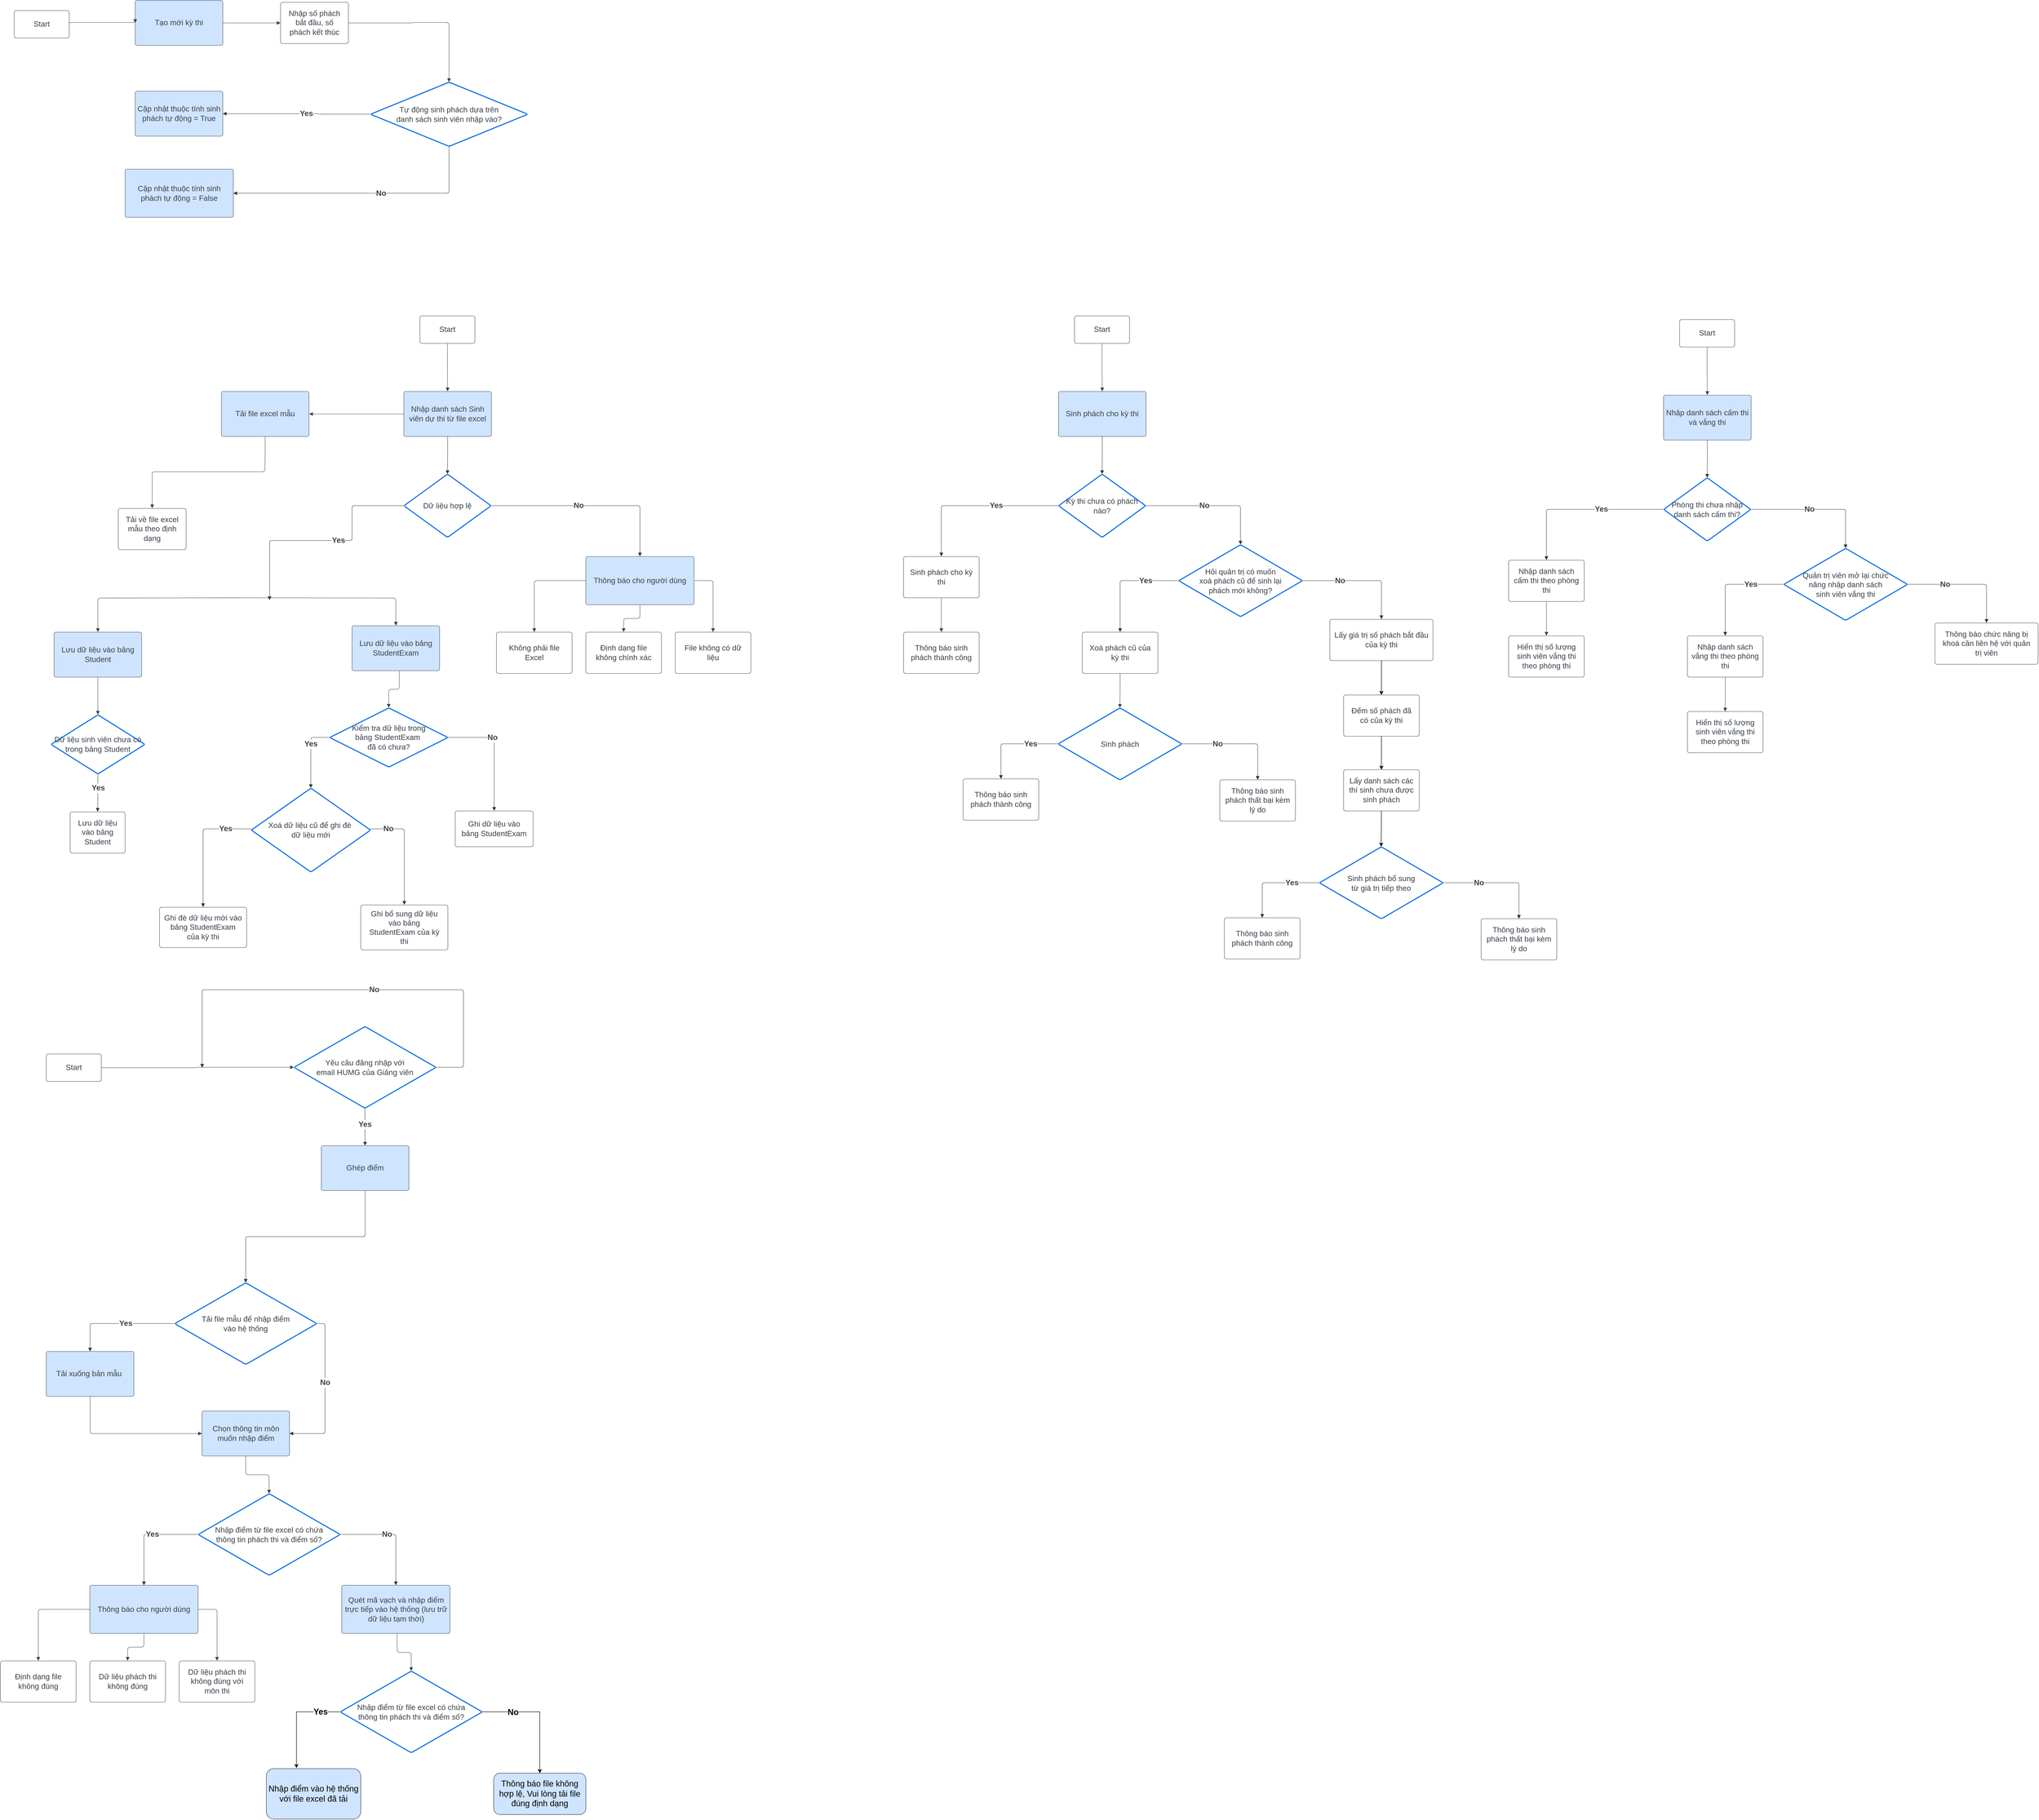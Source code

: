 <mxfile version="24.0.7" type="device">
  <diagram id="C5RBs43oDa-KdzZeNtuy" name="Page-1">
    <mxGraphModel dx="3283" dy="3409" grid="1" gridSize="10" guides="1" tooltips="1" connect="1" arrows="1" fold="1" page="1" pageScale="1" pageWidth="827" pageHeight="1169" math="0" shadow="0">
      <root>
        <mxCell id="WIyWlLk6GJQsqaUBKTNV-0" />
        <mxCell id="Y2x5lNRcQAVwNxMI_Fzu-35" parent="WIyWlLk6GJQsqaUBKTNV-0" />
        <mxCell id="Y2x5lNRcQAVwNxMI_Fzu-36" value="Tạo mới kỳ thi" style="html=1;overflow=block;blockSpacing=1;whiteSpace=wrap;fontSize=16.7;fontFamily=Helvetica;fontColor=#3a414a;spacing=3.8;strokeColor=#3a414a;strokeOpacity=100;fillOpacity=100;rounded=1;absoluteArcSize=1;arcSize=7.5;fillColor=#cfe4ff;strokeWidth=0.8;lucidId=etI2NNhPbbnq;" parent="Y2x5lNRcQAVwNxMI_Fzu-35" vertex="1">
          <mxGeometry x="-1336" y="-2238" width="191" height="98" as="geometry" />
        </mxCell>
        <mxCell id="Y2x5lNRcQAVwNxMI_Fzu-38" value="" style="html=1;jettySize=18;whiteSpace=wrap;fontSize=13;fontFamily=Helvetica;strokeColor=#333333;strokeOpacity=100;strokeWidth=0.8;rounded=1;arcSize=10;edgeStyle=orthogonalEdgeStyle;startArrow=none;endArrow=block;endFill=1;exitX=0.5;exitY=1;entryX=1;entryY=0.5;lucidId=etI2iA-WQSgF;exitDx=0;exitDy=0;entryDx=0;entryDy=0;" parent="Y2x5lNRcQAVwNxMI_Fzu-35" source="Y2x5lNRcQAVwNxMI_Fzu-41" target="Y2x5lNRcQAVwNxMI_Fzu-71" edge="1">
          <mxGeometry width="100" height="100" relative="1" as="geometry">
            <Array as="points" />
          </mxGeometry>
        </mxCell>
        <mxCell id="Y2x5lNRcQAVwNxMI_Fzu-39" value="No" style="text;html=1;resizable=0;labelBackgroundColor=default;align=center;verticalAlign=middle;fontStyle=1;fontColor=#3a414a;fontSize=16.7;" parent="Y2x5lNRcQAVwNxMI_Fzu-38" vertex="1">
          <mxGeometry x="-0.123" relative="1" as="geometry" />
        </mxCell>
        <mxCell id="Y2x5lNRcQAVwNxMI_Fzu-40" value="Cập nhật thuộc tính sinh phách tự động = True" style="html=1;overflow=block;blockSpacing=1;whiteSpace=wrap;fontSize=16.7;fontFamily=Helvetica;fontColor=#3a414a;spacing=3.8;strokeColor=#3a414a;strokeOpacity=100;fillOpacity=100;rounded=1;absoluteArcSize=1;arcSize=7.5;fillColor=#cfe4ff;strokeWidth=0.8;lucidId=etI238ScHZtL;" parent="Y2x5lNRcQAVwNxMI_Fzu-35" vertex="1">
          <mxGeometry x="-1336" y="-2040" width="191" height="98" as="geometry" />
        </mxCell>
        <mxCell id="Y2x5lNRcQAVwNxMI_Fzu-41" value="&lt;div&gt;Tự động sinh phách dựa trên&lt;/div&gt;&lt;div&gt;danh sách sinh viên nhập vào?&lt;/div&gt;" style="html=1;overflow=block;blockSpacing=1;whiteSpace=wrap;rhombus;fontSize=16.7;fontColor=#3a414a;spacingLeft=8.8;spacingRight=8.8;spacingTop=2.5;spacing=3.8;verticalAlign=middle;strokeColor=#1071e5;strokeOpacity=100;fillOpacity=100;rounded=1;absoluteArcSize=1;arcSize=7.5;fillColor=#ffffff;strokeWidth=2.3;lucidId=etI2R~uESKi-;" parent="Y2x5lNRcQAVwNxMI_Fzu-35" vertex="1">
          <mxGeometry x="-823" y="-2060" width="343" height="140" as="geometry" />
        </mxCell>
        <mxCell id="Y2x5lNRcQAVwNxMI_Fzu-69" value="Nhập số phách bắt đầu, số phách kết thúc" style="html=1;overflow=block;blockSpacing=1;whiteSpace=wrap;fontSize=16.7;fontColor=#3a414a;spacing=9;strokeColor=#3a414a;strokeOpacity=100;rounded=1;absoluteArcSize=1;arcSize=9;strokeWidth=0.8;lucidId=n~Z2MHJ9ehHi;" parent="Y2x5lNRcQAVwNxMI_Fzu-35" vertex="1">
          <mxGeometry x="-1019" y="-2234" width="148" height="90" as="geometry" />
        </mxCell>
        <mxCell id="Y2x5lNRcQAVwNxMI_Fzu-70" value="" style="html=1;jettySize=18;whiteSpace=wrap;fontSize=13;strokeColor=#3a414a;strokeOpacity=100;strokeWidth=0.8;rounded=1;arcSize=12;edgeStyle=orthogonalEdgeStyle;startArrow=none;endArrow=block;endFill=1;entryX=0;entryY=0.5;lucidId=Db02hZ-D.KcY;entryDx=0;entryDy=0;exitX=1;exitY=0.5;exitDx=0;exitDy=0;" parent="Y2x5lNRcQAVwNxMI_Fzu-35" source="Y2x5lNRcQAVwNxMI_Fzu-36" target="Y2x5lNRcQAVwNxMI_Fzu-69" edge="1">
          <mxGeometry width="100" height="100" relative="1" as="geometry">
            <Array as="points" />
            <mxPoint x="-1130" y="-2189" as="sourcePoint" />
            <mxPoint x="-1024" y="-2189" as="targetPoint" />
          </mxGeometry>
        </mxCell>
        <mxCell id="Y2x5lNRcQAVwNxMI_Fzu-71" value="Cập nhật thuộc tính sinh phách tự động = False" style="html=1;overflow=block;blockSpacing=1;whiteSpace=wrap;fontSize=16.7;fontFamily=Helvetica;fontColor=#3a414a;spacing=3.8;strokeColor=#3a414a;strokeOpacity=100;fillOpacity=100;rounded=1;absoluteArcSize=1;arcSize=7.5;fillColor=#cfe4ff;strokeWidth=0.8;lucidId=9C02dhXhYO4_;" parent="Y2x5lNRcQAVwNxMI_Fzu-35" vertex="1">
          <mxGeometry x="-1358" y="-1870" width="236" height="105" as="geometry" />
        </mxCell>
        <mxCell id="Y2x5lNRcQAVwNxMI_Fzu-77" value="Start" style="html=1;overflow=block;blockSpacing=1;whiteSpace=wrap;fontSize=16.7;fontColor=#3a414a;spacing=3.8;strokeColor=#3a414a;strokeOpacity=100;rounded=1;absoluteArcSize=1;arcSize=9;strokeWidth=0.8;lucidId=5F02H6.4qjMD;" parent="Y2x5lNRcQAVwNxMI_Fzu-35" vertex="1">
          <mxGeometry x="-1600" y="-2216" width="120" height="60" as="geometry" />
        </mxCell>
        <mxCell id="Y2x5lNRcQAVwNxMI_Fzu-79" value="Sinh phách cho kỳ thi" style="html=1;overflow=block;blockSpacing=1;whiteSpace=wrap;fontSize=16.7;fontFamily=Helvetica;fontColor=#3a414a;spacing=3.8;strokeColor=#3a414a;strokeOpacity=100;fillOpacity=100;rounded=1;absoluteArcSize=1;arcSize=7.5;fillColor=#cfe4ff;strokeWidth=0.8;lucidId=l442yFQ2.ugf;" parent="Y2x5lNRcQAVwNxMI_Fzu-35" vertex="1">
          <mxGeometry x="678" y="-1385" width="191" height="98" as="geometry" />
        </mxCell>
        <mxCell id="Y2x5lNRcQAVwNxMI_Fzu-80" value="" style="html=1;jettySize=18;whiteSpace=wrap;fontSize=13;fontFamily=Helvetica;strokeColor=#333333;strokeOpacity=100;strokeWidth=0.8;rounded=1;arcSize=10;edgeStyle=orthogonalEdgeStyle;startArrow=none;endArrow=block;endFill=1;exitX=0.5;exitY=1.004;exitPerimeter=0;entryX=0.501;entryY=0.001;entryPerimeter=0;lucidId=l442.mK3H9wb;" parent="Y2x5lNRcQAVwNxMI_Fzu-35" source="Y2x5lNRcQAVwNxMI_Fzu-79" target="Y2x5lNRcQAVwNxMI_Fzu-83" edge="1">
          <mxGeometry width="100" height="100" relative="1" as="geometry">
            <Array as="points" />
          </mxGeometry>
        </mxCell>
        <mxCell id="Y2x5lNRcQAVwNxMI_Fzu-81" value="" style="html=1;jettySize=18;whiteSpace=wrap;fontSize=13;fontFamily=Helvetica;strokeColor=#333333;strokeOpacity=100;strokeWidth=0.8;rounded=1;arcSize=10;edgeStyle=orthogonalEdgeStyle;startArrow=none;endArrow=block;endFill=1;exitX=0.996;exitY=0.5;exitPerimeter=0;entryX=0.5;entryY=-0.001;entryPerimeter=0;lucidId=l442F36g_A7B;" parent="Y2x5lNRcQAVwNxMI_Fzu-35" source="Y2x5lNRcQAVwNxMI_Fzu-83" target="Y2x5lNRcQAVwNxMI_Fzu-93" edge="1">
          <mxGeometry width="100" height="100" relative="1" as="geometry">
            <Array as="points" />
          </mxGeometry>
        </mxCell>
        <mxCell id="Y2x5lNRcQAVwNxMI_Fzu-82" value="No" style="text;html=1;resizable=0;labelBackgroundColor=default;align=center;verticalAlign=middle;fontStyle=1;fontColor=#3a414a;fontSize=16.7;" parent="Y2x5lNRcQAVwNxMI_Fzu-81" vertex="1">
          <mxGeometry x="-0.123" relative="1" as="geometry" />
        </mxCell>
        <mxCell id="Y2x5lNRcQAVwNxMI_Fzu-83" value="Kỳ thi chưa có phách nào?" style="html=1;overflow=block;blockSpacing=1;whiteSpace=wrap;rhombus;fontSize=16.7;fontColor=#3a414a;spacingLeft=8.8;spacingRight=8.8;spacingTop=2.5;spacing=3.8;verticalAlign=middle;strokeColor=#1071e5;strokeOpacity=100;fillOpacity=100;rounded=1;absoluteArcSize=1;arcSize=7.5;fillColor=#ffffff;strokeWidth=2.3;lucidId=l442vU19-5CW;" parent="Y2x5lNRcQAVwNxMI_Fzu-35" vertex="1">
          <mxGeometry x="678" y="-1205" width="190" height="138" as="geometry" />
        </mxCell>
        <mxCell id="Y2x5lNRcQAVwNxMI_Fzu-84" value="" style="html=1;jettySize=18;whiteSpace=wrap;fontSize=16.7;fontColor=#3a414a;fontStyle=1;strokeColor=#333333;strokeOpacity=100;strokeWidth=0.8;rounded=1;arcSize=10;edgeStyle=orthogonalEdgeStyle;startArrow=none;endArrow=block;endFill=1;exitX=0.004;exitY=0.5;exitPerimeter=0;entryX=0.5;entryY=-0.004;entryPerimeter=0;lucidId=l442xb9R.qYM;" parent="Y2x5lNRcQAVwNxMI_Fzu-35" source="Y2x5lNRcQAVwNxMI_Fzu-83" target="Y2x5lNRcQAVwNxMI_Fzu-88" edge="1">
          <mxGeometry width="100" height="100" relative="1" as="geometry">
            <Array as="points">
              <mxPoint x="423" y="-1136" />
            </Array>
          </mxGeometry>
        </mxCell>
        <mxCell id="Y2x5lNRcQAVwNxMI_Fzu-85" value="Yes" style="text;html=1;resizable=0;labelBackgroundColor=default;align=center;verticalAlign=middle;fontStyle=1;fontColor=#3a414a;fontSize=16.7;" parent="Y2x5lNRcQAVwNxMI_Fzu-84" vertex="1">
          <mxGeometry x="-0.252" relative="1" as="geometry" />
        </mxCell>
        <mxCell id="Y2x5lNRcQAVwNxMI_Fzu-86" value="Start" style="html=1;overflow=block;blockSpacing=1;whiteSpace=wrap;fontSize=16.7;fontColor=#3a414a;spacing=3.8;strokeColor=#3a414a;strokeOpacity=100;rounded=1;absoluteArcSize=1;arcSize=9;strokeWidth=0.8;lucidId=l442NdSLC.Tj;" parent="Y2x5lNRcQAVwNxMI_Fzu-35" vertex="1">
          <mxGeometry x="713" y="-1550" width="120" height="60" as="geometry" />
        </mxCell>
        <mxCell id="Y2x5lNRcQAVwNxMI_Fzu-87" value="" style="html=1;jettySize=18;whiteSpace=wrap;fontSize=13;strokeColor=#3a414a;strokeOpacity=100;strokeWidth=0.8;rounded=1;arcSize=12;edgeStyle=orthogonalEdgeStyle;startArrow=none;endArrow=block;endFill=1;exitX=0.5;exitY=1.006;exitPerimeter=0;entryX=0.5;entryY=-0.004;entryPerimeter=0;lucidId=l442UZYZ3TC3;" parent="Y2x5lNRcQAVwNxMI_Fzu-35" source="Y2x5lNRcQAVwNxMI_Fzu-86" target="Y2x5lNRcQAVwNxMI_Fzu-79" edge="1">
          <mxGeometry width="100" height="100" relative="1" as="geometry">
            <Array as="points" />
          </mxGeometry>
        </mxCell>
        <mxCell id="Y2x5lNRcQAVwNxMI_Fzu-88" value="Sinh phách cho kỳ thi" style="html=1;overflow=block;blockSpacing=1;whiteSpace=wrap;fontSize=16.7;fontColor=#3a414a;spacing=9;strokeColor=#3a414a;strokeOpacity=100;rounded=1;absoluteArcSize=1;arcSize=9;strokeWidth=0.8;lucidId=s-42EG7QDbs1;" parent="Y2x5lNRcQAVwNxMI_Fzu-35" vertex="1">
          <mxGeometry x="340" y="-1025" width="165" height="90" as="geometry" />
        </mxCell>
        <mxCell id="Y2x5lNRcQAVwNxMI_Fzu-89" value="Thông báo sinh phách thành công" style="html=1;overflow=block;blockSpacing=1;whiteSpace=wrap;fontSize=16.7;fontColor=#3a414a;spacing=9;strokeColor=#3a414a;strokeOpacity=100;rounded=1;absoluteArcSize=1;arcSize=9;strokeWidth=0.8;lucidId=x_42sJdRdm1W;" parent="Y2x5lNRcQAVwNxMI_Fzu-35" vertex="1">
          <mxGeometry x="340" y="-860" width="165" height="90" as="geometry" />
        </mxCell>
        <mxCell id="Y2x5lNRcQAVwNxMI_Fzu-90" value="" style="html=1;jettySize=18;whiteSpace=wrap;fontSize=13;strokeColor=#3a414a;strokeOpacity=100;strokeWidth=0.8;rounded=1;arcSize=12;edgeStyle=orthogonalEdgeStyle;startArrow=none;endArrow=block;endFill=1;exitX=0.5;exitY=1.004;exitPerimeter=0;entryX=0.5;entryY=-0.004;entryPerimeter=0;lucidId=D_42~an__h0V;" parent="Y2x5lNRcQAVwNxMI_Fzu-35" source="Y2x5lNRcQAVwNxMI_Fzu-88" target="Y2x5lNRcQAVwNxMI_Fzu-89" edge="1">
          <mxGeometry width="100" height="100" relative="1" as="geometry">
            <Array as="points" />
          </mxGeometry>
        </mxCell>
        <mxCell id="Y2x5lNRcQAVwNxMI_Fzu-91" value="Lấy giá trị số phách bắt đầu của kỳ thi" style="html=1;overflow=block;blockSpacing=1;whiteSpace=wrap;fontSize=16.7;fontColor=#3a414a;spacing=9;strokeColor=#3a414a;strokeOpacity=100;rounded=1;absoluteArcSize=1;arcSize=9;strokeWidth=0.8;lucidId=o.428B-HGDA-;" parent="Y2x5lNRcQAVwNxMI_Fzu-35" vertex="1">
          <mxGeometry x="1270" y="-888" width="225" height="90" as="geometry" />
        </mxCell>
        <mxCell id="Y2x5lNRcQAVwNxMI_Fzu-92" value="Xoá phách cũ của kỳ thi" style="html=1;overflow=block;blockSpacing=1;whiteSpace=wrap;fontSize=16.7;fontColor=#3a414a;spacing=9;strokeColor=#3a414a;strokeOpacity=100;rounded=1;absoluteArcSize=1;arcSize=9;strokeWidth=0.8;lucidId=o.42J9bFnOd1;" parent="Y2x5lNRcQAVwNxMI_Fzu-35" vertex="1">
          <mxGeometry x="730" y="-860" width="165" height="90" as="geometry" />
        </mxCell>
        <mxCell id="Y2x5lNRcQAVwNxMI_Fzu-93" value="&lt;div&gt;Hỏi quản trị có muốn&lt;/div&gt;&lt;div&gt;xoá phách cũ để sinh lại&lt;/div&gt;&lt;div&gt;phách mới không?&lt;/div&gt;" style="html=1;overflow=block;blockSpacing=1;whiteSpace=wrap;rhombus;fontSize=16.7;fontColor=#3a414a;spacingLeft=8.8;spacingRight=8.8;spacingTop=2.5;spacing=3.8;verticalAlign=middle;strokeColor=#1071e5;strokeOpacity=100;fillOpacity=100;rounded=1;absoluteArcSize=1;arcSize=7.5;fillColor=#ffffff;strokeWidth=2.3;lucidId=r~42AoOni9XZ;" parent="Y2x5lNRcQAVwNxMI_Fzu-35" vertex="1">
          <mxGeometry x="940" y="-1051" width="270" height="157" as="geometry" />
        </mxCell>
        <mxCell id="Y2x5lNRcQAVwNxMI_Fzu-94" value="" style="html=1;jettySize=18;whiteSpace=wrap;fontSize=13;fontFamily=Helvetica;strokeColor=#333333;strokeOpacity=100;strokeWidth=0.8;rounded=1;arcSize=10;edgeStyle=orthogonalEdgeStyle;startArrow=none;endArrow=block;endFill=1;exitX=0.004;exitY=0.5;exitPerimeter=0;entryX=0.5;entryY=-0.004;entryPerimeter=0;lucidId=vb52nJi0BUBK;" parent="Y2x5lNRcQAVwNxMI_Fzu-35" source="Y2x5lNRcQAVwNxMI_Fzu-93" target="Y2x5lNRcQAVwNxMI_Fzu-92" edge="1">
          <mxGeometry width="100" height="100" relative="1" as="geometry">
            <Array as="points" />
          </mxGeometry>
        </mxCell>
        <mxCell id="Y2x5lNRcQAVwNxMI_Fzu-95" value="Yes" style="text;html=1;resizable=0;labelBackgroundColor=default;align=center;verticalAlign=middle;fontStyle=1;fontColor=#3a414a;fontSize=16.7;" parent="Y2x5lNRcQAVwNxMI_Fzu-94" vertex="1">
          <mxGeometry x="-0.39" relative="1" as="geometry">
            <mxPoint as="offset" />
          </mxGeometry>
        </mxCell>
        <mxCell id="Y2x5lNRcQAVwNxMI_Fzu-96" value="" style="html=1;jettySize=18;whiteSpace=wrap;fontSize=13;fontFamily=Helvetica;strokeColor=#333333;strokeOpacity=100;strokeWidth=0.8;rounded=1;arcSize=10;edgeStyle=orthogonalEdgeStyle;startArrow=none;endArrow=block;endFill=1;exitX=0.996;exitY=0.5;exitPerimeter=0;entryX=0.5;entryY=-0.004;entryPerimeter=0;lucidId=Qb524KOCt6rm;" parent="Y2x5lNRcQAVwNxMI_Fzu-35" source="Y2x5lNRcQAVwNxMI_Fzu-93" target="Y2x5lNRcQAVwNxMI_Fzu-91" edge="1">
          <mxGeometry width="100" height="100" relative="1" as="geometry">
            <Array as="points" />
          </mxGeometry>
        </mxCell>
        <mxCell id="Y2x5lNRcQAVwNxMI_Fzu-97" value="No" style="text;html=1;resizable=0;labelBackgroundColor=default;align=center;verticalAlign=middle;fontStyle=1;fontColor=#3a414a;fontSize=16.7;" parent="Y2x5lNRcQAVwNxMI_Fzu-96" vertex="1">
          <mxGeometry x="-0.355" relative="1" as="geometry">
            <mxPoint as="offset" />
          </mxGeometry>
        </mxCell>
        <mxCell id="Y2x5lNRcQAVwNxMI_Fzu-99" value="" style="html=1;jettySize=18;whiteSpace=wrap;fontSize=13;strokeColor=#3a414a;strokeOpacity=100;strokeWidth=0.8;rounded=1;arcSize=12;edgeStyle=orthogonalEdgeStyle;startArrow=none;endArrow=block;endFill=1;exitX=0.5;exitY=1.004;exitPerimeter=0;lucidId=od52RkPEWGpd;entryX=0.5;entryY=0;entryDx=0;entryDy=0;" parent="Y2x5lNRcQAVwNxMI_Fzu-35" source="Y2x5lNRcQAVwNxMI_Fzu-92" target="mtZD5bVNZ8ImA-KU60Yu-186" edge="1">
          <mxGeometry width="100" height="100" relative="1" as="geometry">
            <Array as="points" />
            <mxPoint x="813" y="-730" as="targetPoint" />
          </mxGeometry>
        </mxCell>
        <mxCell id="Y2x5lNRcQAVwNxMI_Fzu-100" value="Thông báo sinh phách thành công" style="html=1;overflow=block;blockSpacing=1;whiteSpace=wrap;fontSize=16.7;fontColor=#3a414a;spacing=9;strokeColor=#3a414a;strokeOpacity=100;rounded=1;absoluteArcSize=1;arcSize=9;strokeWidth=0.8;lucidId=Vd5282ZcRgbX;" parent="Y2x5lNRcQAVwNxMI_Fzu-35" vertex="1">
          <mxGeometry x="470" y="-540" width="165" height="90" as="geometry" />
        </mxCell>
        <mxCell id="Y2x5lNRcQAVwNxMI_Fzu-102" value="Đếm số phách đã có của kỳ thi" style="html=1;overflow=block;blockSpacing=1;whiteSpace=wrap;fontSize=16.7;fontColor=#3a414a;spacing=9;strokeColor=#3a414a;strokeOpacity=100;rounded=1;absoluteArcSize=1;arcSize=9;strokeWidth=0.8;lucidId=mf52nzvN_Ty7;" parent="Y2x5lNRcQAVwNxMI_Fzu-35" vertex="1">
          <mxGeometry x="1300" y="-723" width="165" height="90" as="geometry" />
        </mxCell>
        <mxCell id="Y2x5lNRcQAVwNxMI_Fzu-104" value="Lấy danh sách các thí sinh chưa được sinh phách" style="html=1;overflow=block;blockSpacing=1;whiteSpace=wrap;fontSize=16.7;fontColor=#3a414a;spacing=9;strokeColor=#3a414a;strokeOpacity=100;rounded=1;absoluteArcSize=1;arcSize=9;strokeWidth=0.8;lucidId=tf52pOn9iKhw;" parent="Y2x5lNRcQAVwNxMI_Fzu-35" vertex="1">
          <mxGeometry x="1300" y="-560" width="165" height="90" as="geometry" />
        </mxCell>
        <mxCell id="Y2x5lNRcQAVwNxMI_Fzu-108" value="" style="html=1;jettySize=18;whiteSpace=wrap;fontSize=13;fontFamily=Helvetica;strokeColor=#333333;strokeOpacity=100;strokeWidth=0.8;rounded=1;arcSize=10;edgeStyle=orthogonalEdgeStyle;startArrow=none;endArrow=block;endFill=1;exitX=0;exitY=0.5;lucidId=etI2iA-WQSgF;exitDx=0;exitDy=0;entryX=1;entryY=0.5;entryDx=0;entryDy=0;" parent="Y2x5lNRcQAVwNxMI_Fzu-35" source="Y2x5lNRcQAVwNxMI_Fzu-41" target="Y2x5lNRcQAVwNxMI_Fzu-40" edge="1">
          <mxGeometry width="100" height="100" relative="1" as="geometry">
            <Array as="points">
              <mxPoint x="-936" y="-1991" />
            </Array>
            <mxPoint x="-1072" y="-1945" as="sourcePoint" />
            <mxPoint x="-1150" y="-1990" as="targetPoint" />
          </mxGeometry>
        </mxCell>
        <mxCell id="Y2x5lNRcQAVwNxMI_Fzu-109" value="Yes" style="text;html=1;resizable=0;labelBackgroundColor=default;align=center;verticalAlign=middle;fontStyle=1;fontColor=#3a414a;fontSize=16.7;" parent="Y2x5lNRcQAVwNxMI_Fzu-108" vertex="1">
          <mxGeometry x="-0.123" relative="1" as="geometry" />
        </mxCell>
        <mxCell id="Y2x5lNRcQAVwNxMI_Fzu-106" value="New Layer" parent="WIyWlLk6GJQsqaUBKTNV-0" />
        <mxCell id="WIyWlLk6GJQsqaUBKTNV-1" parent="WIyWlLk6GJQsqaUBKTNV-0" />
        <mxCell id="Y2x5lNRcQAVwNxMI_Fzu-113" value="" style="endArrow=classic;html=1;rounded=0;entryX=0.5;entryY=0;entryDx=0;entryDy=0;exitX=0.5;exitY=1;exitDx=0;exitDy=0;" parent="WIyWlLk6GJQsqaUBKTNV-1" source="Y2x5lNRcQAVwNxMI_Fzu-104" target="mtZD5bVNZ8ImA-KU60Yu-193" edge="1">
          <mxGeometry width="50" height="50" relative="1" as="geometry">
            <mxPoint x="1360" y="-380" as="sourcePoint" />
            <mxPoint x="1382.5" y="-410" as="targetPoint" />
          </mxGeometry>
        </mxCell>
        <mxCell id="Y2x5lNRcQAVwNxMI_Fzu-114" value="" style="endArrow=classic;html=1;rounded=0;exitX=0.5;exitY=1;exitDx=0;exitDy=0;entryX=0.5;entryY=0;entryDx=0;entryDy=0;" parent="WIyWlLk6GJQsqaUBKTNV-1" source="Y2x5lNRcQAVwNxMI_Fzu-102" target="Y2x5lNRcQAVwNxMI_Fzu-104" edge="1">
          <mxGeometry width="50" height="50" relative="1" as="geometry">
            <mxPoint x="1360" y="-550" as="sourcePoint" />
            <mxPoint x="1410" y="-600" as="targetPoint" />
          </mxGeometry>
        </mxCell>
        <mxCell id="Y2x5lNRcQAVwNxMI_Fzu-115" value="" style="endArrow=classic;html=1;rounded=0;entryX=0.5;entryY=0;entryDx=0;entryDy=0;exitX=0.5;exitY=1;exitDx=0;exitDy=0;" parent="WIyWlLk6GJQsqaUBKTNV-1" source="Y2x5lNRcQAVwNxMI_Fzu-91" target="Y2x5lNRcQAVwNxMI_Fzu-102" edge="1">
          <mxGeometry width="50" height="50" relative="1" as="geometry">
            <mxPoint x="1380" y="-790" as="sourcePoint" />
            <mxPoint x="1410" y="-770" as="targetPoint" />
          </mxGeometry>
        </mxCell>
        <mxCell id="mtZD5bVNZ8ImA-KU60Yu-132" value="Nhập danh sách Sinh viên dự thi từ file excel" style="html=1;overflow=block;blockSpacing=1;whiteSpace=wrap;fontSize=16.7;fontFamily=Helvetica;fontColor=#3a414a;spacing=3.8;strokeColor=#3a414a;strokeOpacity=100;fillOpacity=100;rounded=1;absoluteArcSize=1;arcSize=7.5;fillColor=#cfe4ff;strokeWidth=0.8;lucidId=etI2NNhPbbnq;" parent="WIyWlLk6GJQsqaUBKTNV-1" vertex="1">
          <mxGeometry x="-750" y="-1385" width="191" height="98" as="geometry" />
        </mxCell>
        <mxCell id="mtZD5bVNZ8ImA-KU60Yu-133" value="" style="html=1;jettySize=18;whiteSpace=wrap;fontSize=13;fontFamily=Helvetica;strokeColor=#333333;strokeOpacity=100;strokeWidth=0.8;rounded=1;arcSize=10;edgeStyle=orthogonalEdgeStyle;startArrow=none;endArrow=block;endFill=1;exitX=0.5;exitY=1.004;exitPerimeter=0;entryX=0.501;entryY=0.001;entryPerimeter=0;lucidId=etI2RXQ-GxS4;" parent="WIyWlLk6GJQsqaUBKTNV-1" source="mtZD5bVNZ8ImA-KU60Yu-132" target="mtZD5bVNZ8ImA-KU60Yu-137" edge="1">
          <mxGeometry width="100" height="100" relative="1" as="geometry">
            <Array as="points" />
          </mxGeometry>
        </mxCell>
        <mxCell id="mtZD5bVNZ8ImA-KU60Yu-134" value="" style="html=1;jettySize=18;whiteSpace=wrap;fontSize=13;fontFamily=Helvetica;strokeColor=#333333;strokeOpacity=100;strokeWidth=0.8;rounded=1;arcSize=10;edgeStyle=orthogonalEdgeStyle;startArrow=none;endArrow=block;endFill=1;exitX=0.996;exitY=0.5;exitPerimeter=0;entryX=0.5;entryY=-0.004;entryPerimeter=0;lucidId=etI2iA-WQSgF;" parent="WIyWlLk6GJQsqaUBKTNV-1" source="mtZD5bVNZ8ImA-KU60Yu-137" target="mtZD5bVNZ8ImA-KU60Yu-165" edge="1">
          <mxGeometry width="100" height="100" relative="1" as="geometry">
            <Array as="points" />
          </mxGeometry>
        </mxCell>
        <mxCell id="mtZD5bVNZ8ImA-KU60Yu-135" value="No" style="text;html=1;resizable=0;labelBackgroundColor=default;align=center;verticalAlign=middle;fontStyle=1;fontColor=#3a414a;fontSize=16.7;" parent="mtZD5bVNZ8ImA-KU60Yu-134" vertex="1">
          <mxGeometry x="-0.123" relative="1" as="geometry" />
        </mxCell>
        <mxCell id="mtZD5bVNZ8ImA-KU60Yu-136" value="Lưu dữ liệu vào bảng StudentExam" style="html=1;overflow=block;blockSpacing=1;whiteSpace=wrap;fontSize=16.7;fontFamily=Helvetica;fontColor=#3a414a;spacing=3.8;strokeColor=#3a414a;strokeOpacity=100;fillOpacity=100;rounded=1;absoluteArcSize=1;arcSize=7.5;fillColor=#cfe4ff;strokeWidth=0.8;lucidId=etI238ScHZtL;" parent="WIyWlLk6GJQsqaUBKTNV-1" vertex="1">
          <mxGeometry x="-863" y="-874" width="191" height="98" as="geometry" />
        </mxCell>
        <mxCell id="mtZD5bVNZ8ImA-KU60Yu-137" value="Dữ liệu hợp lệ" style="html=1;overflow=block;blockSpacing=1;whiteSpace=wrap;rhombus;fontSize=16.7;fontColor=#3a414a;spacingLeft=8.8;spacingRight=8.8;spacingTop=2.5;spacing=3.8;verticalAlign=middle;strokeColor=#1071e5;strokeOpacity=100;fillOpacity=100;rounded=1;absoluteArcSize=1;arcSize=7.5;fillColor=#ffffff;strokeWidth=2.3;lucidId=etI2R~uESKi-;" parent="WIyWlLk6GJQsqaUBKTNV-1" vertex="1">
          <mxGeometry x="-750" y="-1205" width="190" height="138" as="geometry" />
        </mxCell>
        <mxCell id="mtZD5bVNZ8ImA-KU60Yu-138" value="" style="html=1;jettySize=18;whiteSpace=wrap;fontSize=13;strokeColor=#3a414a;strokeOpacity=100;strokeWidth=0.8;rounded=1;arcSize=12;edgeStyle=orthogonalEdgeStyle;startArrow=none;endArrow=block;endFill=1;entryX=0.5;entryY=-0.004;entryPerimeter=0;lucidId=kEI2bVaWqiKv;" parent="WIyWlLk6GJQsqaUBKTNV-1" target="mtZD5bVNZ8ImA-KU60Yu-136" edge="1">
          <mxGeometry width="100" height="100" relative="1" as="geometry">
            <Array as="points" />
            <mxPoint x="-1088" y="-935" as="sourcePoint" />
          </mxGeometry>
        </mxCell>
        <mxCell id="mtZD5bVNZ8ImA-KU60Yu-139" value="Lưu dữ liệu vào bảng Student" style="html=1;overflow=block;blockSpacing=1;whiteSpace=wrap;fontSize=16.7;fontFamily=Helvetica;fontColor=#3a414a;spacing=3.8;strokeColor=#3a414a;strokeOpacity=100;fillOpacity=100;rounded=1;absoluteArcSize=1;arcSize=7.5;fillColor=#cfe4ff;strokeWidth=0.8;lucidId=9FI2TjJxOzfs;" parent="WIyWlLk6GJQsqaUBKTNV-1" vertex="1">
          <mxGeometry x="-1513" y="-860" width="191" height="98" as="geometry" />
        </mxCell>
        <mxCell id="mtZD5bVNZ8ImA-KU60Yu-140" value="" style="html=1;jettySize=18;whiteSpace=wrap;fontSize=13;strokeColor=#3a414a;strokeOpacity=100;strokeWidth=0.8;rounded=1;arcSize=12;edgeStyle=orthogonalEdgeStyle;startArrow=none;endArrow=block;endFill=1;entryX=0.5;entryY=-0.004;entryPerimeter=0;lucidId=9FI2rgs_bPKK;" parent="WIyWlLk6GJQsqaUBKTNV-1" target="mtZD5bVNZ8ImA-KU60Yu-139" edge="1">
          <mxGeometry width="100" height="100" relative="1" as="geometry">
            <Array as="points" />
            <mxPoint x="-1088" y="-935" as="sourcePoint" />
          </mxGeometry>
        </mxCell>
        <mxCell id="mtZD5bVNZ8ImA-KU60Yu-141" value="Dữ liệu sinh viên chưa có trong bảng Student" style="html=1;overflow=block;blockSpacing=1;whiteSpace=wrap;rhombus;fontSize=16.7;fontColor=#3a414a;spacing=3.8;strokeColor=#1071e5;strokeOpacity=100;fillOpacity=100;rounded=1;absoluteArcSize=1;arcSize=7.5;fillColor=#ffffff;strokeWidth=2.3;lucidId=gHI2F8ODVGRT;" parent="WIyWlLk6GJQsqaUBKTNV-1" vertex="1">
          <mxGeometry x="-1520" y="-680" width="205" height="129" as="geometry" />
        </mxCell>
        <mxCell id="mtZD5bVNZ8ImA-KU60Yu-142" value="" style="html=1;jettySize=18;whiteSpace=wrap;fontSize=13;strokeColor=#3a414a;strokeOpacity=100;strokeWidth=0.8;rounded=1;arcSize=12;edgeStyle=orthogonalEdgeStyle;startArrow=none;endArrow=block;endFill=1;exitX=0.5;exitY=1.004;exitPerimeter=0;entryX=0.5;entryY=0;entryPerimeter=0;lucidId=wHI2XmJcDlf_;" parent="WIyWlLk6GJQsqaUBKTNV-1" source="mtZD5bVNZ8ImA-KU60Yu-139" target="mtZD5bVNZ8ImA-KU60Yu-141" edge="1">
          <mxGeometry width="100" height="100" relative="1" as="geometry">
            <Array as="points" />
          </mxGeometry>
        </mxCell>
        <mxCell id="mtZD5bVNZ8ImA-KU60Yu-143" value="" style="html=1;jettySize=18;whiteSpace=wrap;fontSize=16.7;fontColor=#3a414a;fontStyle=1;strokeColor=#333333;strokeOpacity=100;strokeWidth=0.8;rounded=1;arcSize=10;edgeStyle=orthogonalEdgeStyle;startArrow=none;endArrow=block;endFill=1;exitX=0.5;exitY=1;exitPerimeter=0;entryX=0.5;entryY=-0.004;entryPerimeter=0;lucidId=1II2tzdSmmuJ;" parent="WIyWlLk6GJQsqaUBKTNV-1" source="mtZD5bVNZ8ImA-KU60Yu-141" target="mtZD5bVNZ8ImA-KU60Yu-157" edge="1">
          <mxGeometry width="100" height="100" relative="1" as="geometry">
            <Array as="points" />
          </mxGeometry>
        </mxCell>
        <mxCell id="mtZD5bVNZ8ImA-KU60Yu-144" value="Yes" style="text;html=1;resizable=0;labelBackgroundColor=default;align=center;verticalAlign=middle;fontStyle=1;fontColor=#3a414a;fontSize=16.7;" parent="mtZD5bVNZ8ImA-KU60Yu-143" vertex="1">
          <mxGeometry x="-0.252" relative="1" as="geometry" />
        </mxCell>
        <mxCell id="mtZD5bVNZ8ImA-KU60Yu-145" value="&lt;div&gt;Kiểm tra dữ liệu trong&lt;/div&gt;&lt;div&gt;bảng StudentExam&amp;nbsp;&lt;/div&gt;&lt;div&gt;đã có chưa?&lt;/div&gt;" style="html=1;overflow=block;blockSpacing=1;whiteSpace=wrap;rhombus;fontSize=16.7;fontColor=#3a414a;spacing=3.8;strokeColor=#1071e5;strokeOpacity=100;fillOpacity=100;rounded=1;absoluteArcSize=1;arcSize=7.5;fillColor=#ffffff;strokeWidth=2.3;lucidId=lOI2fi400GVt;" parent="WIyWlLk6GJQsqaUBKTNV-1" vertex="1">
          <mxGeometry x="-912" y="-695" width="258" height="129" as="geometry" />
        </mxCell>
        <mxCell id="mtZD5bVNZ8ImA-KU60Yu-146" value="" style="html=1;jettySize=18;whiteSpace=wrap;fontSize=13;strokeColor=#3a414a;strokeOpacity=100;strokeWidth=0.8;rounded=1;arcSize=12;edgeStyle=orthogonalEdgeStyle;startArrow=none;endArrow=block;endFill=1;entryX=0.5;entryY=-0.002;entryPerimeter=0;lucidId=lOI2v9v~bcL8;exitX=0.54;exitY=1.004;exitDx=0;exitDy=0;exitPerimeter=0;" parent="WIyWlLk6GJQsqaUBKTNV-1" source="mtZD5bVNZ8ImA-KU60Yu-136" target="mtZD5bVNZ8ImA-KU60Yu-145" edge="1">
          <mxGeometry width="100" height="100" relative="1" as="geometry">
            <Array as="points" />
            <mxPoint x="-783" y="-790" as="sourcePoint" />
          </mxGeometry>
        </mxCell>
        <mxCell id="mtZD5bVNZ8ImA-KU60Yu-147" value="" style="html=1;jettySize=18;whiteSpace=wrap;fontSize=16.7;fontColor=#3a414a;fontStyle=1;strokeColor=#333333;strokeOpacity=100;strokeWidth=0.8;rounded=1;arcSize=10;edgeStyle=orthogonalEdgeStyle;startArrow=none;endArrow=block;endFill=1;exitX=0.005;exitY=0.5;exitPerimeter=0;entryX=0.5;entryY=0;entryPerimeter=0;lucidId=yPI2lHK~xxdt;" parent="WIyWlLk6GJQsqaUBKTNV-1" source="mtZD5bVNZ8ImA-KU60Yu-145" target="mtZD5bVNZ8ImA-KU60Yu-151" edge="1">
          <mxGeometry width="100" height="100" relative="1" as="geometry">
            <Array as="points">
              <mxPoint x="-953" y="-630" />
            </Array>
          </mxGeometry>
        </mxCell>
        <mxCell id="mtZD5bVNZ8ImA-KU60Yu-148" value="Yes" style="text;html=1;resizable=0;labelBackgroundColor=default;align=center;verticalAlign=middle;fontStyle=1;fontColor=#3a414a;fontSize=16.7;" parent="mtZD5bVNZ8ImA-KU60Yu-147" vertex="1">
          <mxGeometry x="-0.252" relative="1" as="geometry" />
        </mxCell>
        <mxCell id="mtZD5bVNZ8ImA-KU60Yu-149" value="" style="html=1;jettySize=18;whiteSpace=wrap;fontSize=16.7;fontColor=#3a414a;fontStyle=1;strokeColor=#333333;strokeOpacity=100;strokeWidth=0.8;rounded=1;arcSize=10;edgeStyle=orthogonalEdgeStyle;startArrow=none;endArrow=block;endFill=1;exitX=0.995;exitY=0.5;exitPerimeter=0;entryX=0.5;entryY=-0.005;entryPerimeter=0;lucidId=WQI2sUd2HeTJ;" parent="WIyWlLk6GJQsqaUBKTNV-1" source="mtZD5bVNZ8ImA-KU60Yu-145" target="mtZD5bVNZ8ImA-KU60Yu-160" edge="1">
          <mxGeometry width="100" height="100" relative="1" as="geometry">
            <Array as="points">
              <mxPoint x="-553" y="-630" />
            </Array>
          </mxGeometry>
        </mxCell>
        <mxCell id="mtZD5bVNZ8ImA-KU60Yu-150" value="No" style="text;html=1;resizable=0;labelBackgroundColor=default;align=center;verticalAlign=middle;fontStyle=1;fontColor=#3a414a;fontSize=16.7;" parent="mtZD5bVNZ8ImA-KU60Yu-149" vertex="1">
          <mxGeometry x="-0.252" relative="1" as="geometry" />
        </mxCell>
        <mxCell id="mtZD5bVNZ8ImA-KU60Yu-151" value="&lt;div&gt;Xoá dữ liệu cũ để ghi đè&amp;nbsp;&lt;/div&gt;&lt;div&gt;dữ liệu mới&lt;/div&gt;" style="html=1;overflow=block;blockSpacing=1;whiteSpace=wrap;rhombus;fontSize=16.7;fontColor=#3a414a;spacing=3.8;strokeColor=#1071e5;strokeOpacity=100;fillOpacity=100;rounded=1;absoluteArcSize=1;arcSize=7.5;fillColor=#ffffff;strokeWidth=2.3;lucidId=wRI2XRxVngxC;" parent="WIyWlLk6GJQsqaUBKTNV-1" vertex="1">
          <mxGeometry x="-1083" y="-520" width="260" height="183" as="geometry" />
        </mxCell>
        <mxCell id="mtZD5bVNZ8ImA-KU60Yu-152" value="" style="html=1;jettySize=18;whiteSpace=wrap;fontSize=16.7;fontColor=#3a414a;fontStyle=1;strokeColor=#333333;strokeOpacity=100;strokeWidth=0.8;rounded=1;arcSize=10;edgeStyle=orthogonalEdgeStyle;startArrow=none;endArrow=block;endFill=1;exitX=0.003;exitY=0.5;exitPerimeter=0;entryX=0.5;entryY=-0.004;entryPerimeter=0;lucidId=HSI2pwr~poLn;" parent="WIyWlLk6GJQsqaUBKTNV-1" source="mtZD5bVNZ8ImA-KU60Yu-151" target="mtZD5bVNZ8ImA-KU60Yu-158" edge="1">
          <mxGeometry width="100" height="100" relative="1" as="geometry">
            <Array as="points">
              <mxPoint x="-1188" y="-431" />
            </Array>
          </mxGeometry>
        </mxCell>
        <mxCell id="mtZD5bVNZ8ImA-KU60Yu-153" value="Yes" style="text;html=1;resizable=0;labelBackgroundColor=default;align=center;verticalAlign=middle;fontStyle=1;fontColor=#3a414a;fontSize=16.7;" parent="mtZD5bVNZ8ImA-KU60Yu-152" vertex="1">
          <mxGeometry x="-0.573" relative="1" as="geometry" />
        </mxCell>
        <mxCell id="mtZD5bVNZ8ImA-KU60Yu-154" value="" style="html=1;jettySize=18;whiteSpace=wrap;fontSize=16.7;fontColor=#3a414a;fontStyle=1;strokeColor=#333333;strokeOpacity=100;strokeWidth=0.8;rounded=1;arcSize=10;edgeStyle=orthogonalEdgeStyle;startArrow=none;endArrow=block;endFill=1;exitX=0.997;exitY=0.5;exitPerimeter=0;entryX=0.5;entryY=-0.004;entryPerimeter=0;lucidId=8TI2INDWvAAX;" parent="WIyWlLk6GJQsqaUBKTNV-1" source="mtZD5bVNZ8ImA-KU60Yu-151" target="mtZD5bVNZ8ImA-KU60Yu-159" edge="1">
          <mxGeometry width="100" height="100" relative="1" as="geometry">
            <Array as="points">
              <mxPoint x="-749" y="-431" />
            </Array>
          </mxGeometry>
        </mxCell>
        <mxCell id="mtZD5bVNZ8ImA-KU60Yu-155" value="No" style="text;html=1;resizable=0;labelBackgroundColor=default;align=center;verticalAlign=middle;fontStyle=1;fontColor=#3a414a;fontSize=16.7;" parent="mtZD5bVNZ8ImA-KU60Yu-154" vertex="1">
          <mxGeometry x="-0.655" relative="1" as="geometry" />
        </mxCell>
        <mxCell id="mtZD5bVNZ8ImA-KU60Yu-156" value="Không phải file Excel" style="html=1;overflow=block;blockSpacing=1;whiteSpace=wrap;fontSize=16.7;fontColor=#3a414a;spacing=9;strokeColor=#3a414a;strokeOpacity=100;rounded=1;absoluteArcSize=1;arcSize=9;strokeWidth=0.8;lucidId=sWI2o0M55bDM;" parent="WIyWlLk6GJQsqaUBKTNV-1" vertex="1">
          <mxGeometry x="-548" y="-860" width="165" height="90" as="geometry" />
        </mxCell>
        <mxCell id="mtZD5bVNZ8ImA-KU60Yu-157" value="Lưu dữ liệu vào bảng Student" style="html=1;overflow=block;blockSpacing=1;whiteSpace=wrap;fontSize=16.7;fontColor=#3a414a;spacing=9;strokeColor=#3a414a;strokeOpacity=100;rounded=1;absoluteArcSize=1;arcSize=9;strokeWidth=0.8;lucidId=VWI2NCz.As~M;" parent="WIyWlLk6GJQsqaUBKTNV-1" vertex="1">
          <mxGeometry x="-1478" y="-468" width="120" height="90" as="geometry" />
        </mxCell>
        <mxCell id="mtZD5bVNZ8ImA-KU60Yu-158" value="Ghi đè dữ liệu mới vào bảng StudentExam của kỳ thi" style="html=1;overflow=block;blockSpacing=1;whiteSpace=wrap;fontSize=16.7;fontColor=#3a414a;spacing=9;strokeColor=#3a414a;strokeOpacity=100;rounded=1;absoluteArcSize=1;arcSize=9;strokeWidth=0.8;lucidId=vXI2QaFNVYUw;" parent="WIyWlLk6GJQsqaUBKTNV-1" vertex="1">
          <mxGeometry x="-1283" y="-260" width="190" height="88" as="geometry" />
        </mxCell>
        <mxCell id="mtZD5bVNZ8ImA-KU60Yu-159" value="Ghi bổ sung dữ liệu vào bảng StudentExam của kỳ thi" style="html=1;overflow=block;blockSpacing=1;whiteSpace=wrap;fontSize=16.7;fontColor=#3a414a;spacing=9;strokeColor=#3a414a;strokeOpacity=100;rounded=1;absoluteArcSize=1;arcSize=9;strokeWidth=0.8;lucidId=_YI2.ERfRujX;" parent="WIyWlLk6GJQsqaUBKTNV-1" vertex="1">
          <mxGeometry x="-844" y="-265" width="190" height="98" as="geometry" />
        </mxCell>
        <mxCell id="mtZD5bVNZ8ImA-KU60Yu-160" value="Ghi dữ liệu vào bảng StudentExam" style="html=1;overflow=block;blockSpacing=1;whiteSpace=wrap;fontSize=16.7;fontColor=#3a414a;spacing=9;strokeColor=#3a414a;strokeOpacity=100;rounded=1;absoluteArcSize=1;arcSize=9;strokeWidth=0.8;lucidId=l0I287TNg5AM;" parent="WIyWlLk6GJQsqaUBKTNV-1" vertex="1">
          <mxGeometry x="-638" y="-470" width="170" height="78" as="geometry" />
        </mxCell>
        <mxCell id="mtZD5bVNZ8ImA-KU60Yu-161" value="" style="html=1;jettySize=18;whiteSpace=wrap;fontSize=13;strokeColor=#3a414a;strokeOpacity=100;strokeWidth=0.8;rounded=1;arcSize=12;edgeStyle=orthogonalEdgeStyle;startArrow=none;endArrow=block;endFill=1;exitX=-0.002;exitY=0.5;exitPerimeter=0;entryX=1.002;entryY=0.5;entryPerimeter=0;lucidId=B.Z2_M9sM1Cb;" parent="WIyWlLk6GJQsqaUBKTNV-1" source="mtZD5bVNZ8ImA-KU60Yu-132" target="mtZD5bVNZ8ImA-KU60Yu-162" edge="1">
          <mxGeometry width="100" height="100" relative="1" as="geometry">
            <Array as="points" />
          </mxGeometry>
        </mxCell>
        <mxCell id="mtZD5bVNZ8ImA-KU60Yu-162" value="Tải file excel mẫu" style="html=1;overflow=block;blockSpacing=1;whiteSpace=wrap;fontSize=16.7;fontFamily=Helvetica;fontColor=#3a414a;spacing=3.8;strokeColor=#3a414a;strokeOpacity=100;fillOpacity=100;rounded=1;absoluteArcSize=1;arcSize=7.5;fillColor=#cfe4ff;strokeWidth=0.8;lucidId=Q.Z2n7ODcdA3;" parent="WIyWlLk6GJQsqaUBKTNV-1" vertex="1">
          <mxGeometry x="-1148" y="-1385" width="191" height="98" as="geometry" />
        </mxCell>
        <mxCell id="mtZD5bVNZ8ImA-KU60Yu-163" value="Tải về file excel mẫu theo định dạng" style="html=1;overflow=block;blockSpacing=1;whiteSpace=wrap;fontSize=16.7;fontColor=#3a414a;spacing=9;strokeColor=#3a414a;strokeOpacity=100;rounded=1;absoluteArcSize=1;arcSize=9;strokeWidth=0.8;lucidId=n~Z2MHJ9ehHi;" parent="WIyWlLk6GJQsqaUBKTNV-1" vertex="1">
          <mxGeometry x="-1373" y="-1130" width="148" height="90" as="geometry" />
        </mxCell>
        <mxCell id="mtZD5bVNZ8ImA-KU60Yu-164" value="" style="html=1;jettySize=18;whiteSpace=wrap;fontSize=13;strokeColor=#3a414a;strokeOpacity=100;strokeWidth=0.8;rounded=1;arcSize=12;edgeStyle=orthogonalEdgeStyle;startArrow=none;endArrow=block;endFill=1;exitX=0.5;exitY=1.004;exitPerimeter=0;entryX=0.5;entryY=-0.004;entryPerimeter=0;lucidId=Db02hZ-D.KcY;" parent="WIyWlLk6GJQsqaUBKTNV-1" source="mtZD5bVNZ8ImA-KU60Yu-162" target="mtZD5bVNZ8ImA-KU60Yu-163" edge="1">
          <mxGeometry width="100" height="100" relative="1" as="geometry">
            <Array as="points">
              <mxPoint x="-1052" y="-1269" />
              <mxPoint x="-1053" y="-1269" />
              <mxPoint x="-1053" y="-1210" />
            </Array>
          </mxGeometry>
        </mxCell>
        <mxCell id="mtZD5bVNZ8ImA-KU60Yu-165" value="Thông báo cho người dùng" style="html=1;overflow=block;blockSpacing=1;whiteSpace=wrap;fontSize=16.7;fontFamily=Helvetica;fontColor=#3a414a;spacing=3.8;strokeColor=#3a414a;strokeOpacity=100;fillOpacity=100;rounded=1;absoluteArcSize=1;arcSize=7.5;fillColor=#cfe4ff;strokeWidth=0.8;lucidId=9C02dhXhYO4_;" parent="WIyWlLk6GJQsqaUBKTNV-1" vertex="1">
          <mxGeometry x="-353" y="-1025" width="236" height="105" as="geometry" />
        </mxCell>
        <mxCell id="mtZD5bVNZ8ImA-KU60Yu-166" value="Định dạng file không chính xác" style="html=1;overflow=block;blockSpacing=1;whiteSpace=wrap;fontSize=16.7;fontColor=#3a414a;spacing=9;strokeColor=#3a414a;strokeOpacity=100;rounded=1;absoluteArcSize=1;arcSize=9;strokeWidth=0.8;lucidId=BE02jiFEc6BS;" parent="WIyWlLk6GJQsqaUBKTNV-1" vertex="1">
          <mxGeometry x="-353" y="-860" width="165" height="90" as="geometry" />
        </mxCell>
        <mxCell id="mtZD5bVNZ8ImA-KU60Yu-167" value="File không có dữ liệu" style="html=1;overflow=block;blockSpacing=1;whiteSpace=wrap;fontSize=16.7;fontColor=#3a414a;spacing=9;strokeColor=#3a414a;strokeOpacity=100;rounded=1;absoluteArcSize=1;arcSize=9;strokeWidth=0.8;lucidId=RE022BQMSdT5;" parent="WIyWlLk6GJQsqaUBKTNV-1" vertex="1">
          <mxGeometry x="-158" y="-860" width="165" height="90" as="geometry" />
        </mxCell>
        <mxCell id="mtZD5bVNZ8ImA-KU60Yu-168" value="" style="html=1;jettySize=18;whiteSpace=wrap;fontSize=13;strokeColor=#3a414a;strokeOpacity=100;strokeWidth=0.8;rounded=1;arcSize=12;edgeStyle=orthogonalEdgeStyle;startArrow=none;endArrow=block;endFill=1;exitX=0.5;exitY=1.004;exitPerimeter=0;entryX=0.5;entryY=-0.004;entryPerimeter=0;lucidId=fF02~MAQwTRJ;" parent="WIyWlLk6GJQsqaUBKTNV-1" source="mtZD5bVNZ8ImA-KU60Yu-165" target="mtZD5bVNZ8ImA-KU60Yu-166" edge="1">
          <mxGeometry width="100" height="100" relative="1" as="geometry">
            <Array as="points" />
          </mxGeometry>
        </mxCell>
        <mxCell id="mtZD5bVNZ8ImA-KU60Yu-169" value="" style="html=1;jettySize=18;whiteSpace=wrap;fontSize=13;strokeColor=#3a414a;strokeOpacity=100;strokeWidth=0.8;rounded=1;arcSize=12;edgeStyle=orthogonalEdgeStyle;startArrow=none;endArrow=block;endFill=1;exitX=1.002;exitY=0.5;exitPerimeter=0;entryX=0.5;entryY=-0.004;entryPerimeter=0;lucidId=rF027XGLVJAu;" parent="WIyWlLk6GJQsqaUBKTNV-1" source="mtZD5bVNZ8ImA-KU60Yu-165" target="mtZD5bVNZ8ImA-KU60Yu-167" edge="1">
          <mxGeometry width="100" height="100" relative="1" as="geometry">
            <Array as="points" />
          </mxGeometry>
        </mxCell>
        <mxCell id="mtZD5bVNZ8ImA-KU60Yu-170" value="" style="html=1;jettySize=18;whiteSpace=wrap;fontSize=13;strokeColor=#3a414a;strokeOpacity=100;strokeWidth=0.8;rounded=1;arcSize=12;edgeStyle=orthogonalEdgeStyle;startArrow=none;endArrow=block;endFill=1;exitX=-0.002;exitY=0.5;exitPerimeter=0;entryX=0.5;entryY=-0.004;entryPerimeter=0;lucidId=zF026ahcJN2x;" parent="WIyWlLk6GJQsqaUBKTNV-1" source="mtZD5bVNZ8ImA-KU60Yu-165" target="mtZD5bVNZ8ImA-KU60Yu-156" edge="1">
          <mxGeometry width="100" height="100" relative="1" as="geometry">
            <Array as="points" />
          </mxGeometry>
        </mxCell>
        <mxCell id="mtZD5bVNZ8ImA-KU60Yu-171" value="Start" style="html=1;overflow=block;blockSpacing=1;whiteSpace=wrap;fontSize=16.7;fontColor=#3a414a;spacing=3.8;strokeColor=#3a414a;strokeOpacity=100;rounded=1;absoluteArcSize=1;arcSize=9;strokeWidth=0.8;lucidId=5F02H6.4qjMD;" parent="WIyWlLk6GJQsqaUBKTNV-1" vertex="1">
          <mxGeometry x="-715" y="-1550" width="120" height="60" as="geometry" />
        </mxCell>
        <mxCell id="mtZD5bVNZ8ImA-KU60Yu-172" value="" style="html=1;jettySize=18;whiteSpace=wrap;fontSize=13;strokeColor=#3a414a;strokeOpacity=100;strokeWidth=0.8;rounded=1;arcSize=12;edgeStyle=orthogonalEdgeStyle;startArrow=none;endArrow=block;endFill=1;exitX=0.5;exitY=1.006;exitPerimeter=0;entryX=0.5;entryY=-0.004;entryPerimeter=0;lucidId=gG02ivcvmwz-;" parent="WIyWlLk6GJQsqaUBKTNV-1" source="mtZD5bVNZ8ImA-KU60Yu-171" target="mtZD5bVNZ8ImA-KU60Yu-132" edge="1">
          <mxGeometry width="100" height="100" relative="1" as="geometry">
            <Array as="points" />
          </mxGeometry>
        </mxCell>
        <mxCell id="mtZD5bVNZ8ImA-KU60Yu-173" value="" style="html=1;jettySize=18;whiteSpace=wrap;fontSize=13;fontFamily=Helvetica;strokeColor=#333333;strokeOpacity=100;strokeWidth=0.8;rounded=1;arcSize=10;edgeStyle=orthogonalEdgeStyle;startArrow=none;endArrow=block;endFill=1;exitX=0;exitY=0.5;lucidId=etI2iA-WQSgF;exitDx=0;exitDy=0;" parent="WIyWlLk6GJQsqaUBKTNV-1" source="mtZD5bVNZ8ImA-KU60Yu-137" edge="1">
          <mxGeometry width="100" height="100" relative="1" as="geometry">
            <Array as="points">
              <mxPoint x="-863" y="-1136" />
              <mxPoint x="-863" y="-1060" />
              <mxPoint x="-1043" y="-1060" />
            </Array>
            <mxPoint x="-999" y="-1090" as="sourcePoint" />
            <mxPoint x="-1043" y="-930" as="targetPoint" />
          </mxGeometry>
        </mxCell>
        <mxCell id="mtZD5bVNZ8ImA-KU60Yu-174" value="Yes" style="text;html=1;resizable=0;labelBackgroundColor=default;align=center;verticalAlign=middle;fontStyle=1;fontColor=#3a414a;fontSize=16.7;" parent="mtZD5bVNZ8ImA-KU60Yu-173" vertex="1">
          <mxGeometry x="-0.123" relative="1" as="geometry" />
        </mxCell>
        <mxCell id="mtZD5bVNZ8ImA-KU60Yu-175" value="" style="group;dropTarget=0;pointerEvents=0;container=1;collapsible=0;recursiveResize=0;" parent="WIyWlLk6GJQsqaUBKTNV-1" vertex="1">
          <mxGeometry x="-473" y="-290" as="geometry" />
        </mxCell>
        <mxCell id="mtZD5bVNZ8ImA-KU60Yu-176" value="" style="html=1;jettySize=18;whiteSpace=wrap;fontSize=13;strokeColor=#3a414a;strokeOpacity=100;strokeWidth=0.8;rounded=1;arcSize=12;edgeStyle=orthogonalEdgeStyle;startArrow=none;endArrow=block;endFill=1;exitX=1;exitY=0.5;entryX=0;entryY=0.5;lucidId=Db02hZ-D.KcY;exitDx=0;exitDy=0;entryDx=0;entryDy=0;" parent="WIyWlLk6GJQsqaUBKTNV-1" source="Y2x5lNRcQAVwNxMI_Fzu-77" target="Y2x5lNRcQAVwNxMI_Fzu-36" edge="1">
          <mxGeometry width="100" height="100" relative="1" as="geometry">
            <Array as="points">
              <mxPoint x="-1336" y="-2190" />
            </Array>
            <mxPoint x="-1430" y="-2180" as="sourcePoint" />
            <mxPoint x="-1183" y="-1859" as="targetPoint" />
          </mxGeometry>
        </mxCell>
        <mxCell id="mtZD5bVNZ8ImA-KU60Yu-178" value="" style="html=1;jettySize=18;whiteSpace=wrap;fontSize=13;strokeColor=#3a414a;strokeOpacity=100;strokeWidth=0.8;rounded=1;arcSize=12;edgeStyle=orthogonalEdgeStyle;startArrow=none;endArrow=block;endFill=1;entryX=0.5;entryY=0;lucidId=Db02hZ-D.KcY;entryDx=0;entryDy=0;exitX=1;exitY=0.5;exitDx=0;exitDy=0;" parent="WIyWlLk6GJQsqaUBKTNV-1" source="Y2x5lNRcQAVwNxMI_Fzu-69" target="Y2x5lNRcQAVwNxMI_Fzu-41" edge="1">
          <mxGeometry width="100" height="100" relative="1" as="geometry">
            <Array as="points">
              <mxPoint x="-730" y="-2189" />
              <mxPoint x="-728" y="-2190" />
            </Array>
            <mxPoint x="-840" y="-2185" as="sourcePoint" />
            <mxPoint x="-722.5" y="-2070" as="targetPoint" />
          </mxGeometry>
        </mxCell>
        <mxCell id="mtZD5bVNZ8ImA-KU60Yu-186" value="Sinh phách" style="html=1;overflow=block;blockSpacing=1;whiteSpace=wrap;rhombus;fontSize=16.7;fontColor=#3a414a;spacingLeft=8.8;spacingRight=8.8;spacingTop=2.5;spacing=3.8;verticalAlign=middle;strokeColor=#1071e5;strokeOpacity=100;fillOpacity=100;rounded=1;absoluteArcSize=1;arcSize=7.5;fillColor=#ffffff;strokeWidth=2.3;lucidId=r~42AoOni9XZ;" parent="WIyWlLk6GJQsqaUBKTNV-1" vertex="1">
          <mxGeometry x="677" y="-695" width="270" height="157" as="geometry" />
        </mxCell>
        <mxCell id="mtZD5bVNZ8ImA-KU60Yu-187" value="" style="html=1;jettySize=18;whiteSpace=wrap;fontSize=13;fontFamily=Helvetica;strokeColor=#333333;strokeOpacity=100;strokeWidth=0.8;rounded=1;arcSize=10;edgeStyle=orthogonalEdgeStyle;startArrow=none;endArrow=block;endFill=1;exitX=0.004;exitY=0.5;exitPerimeter=0;entryX=0.5;entryY=0;lucidId=vb52nJi0BUBK;entryDx=0;entryDy=0;" parent="WIyWlLk6GJQsqaUBKTNV-1" source="mtZD5bVNZ8ImA-KU60Yu-186" target="Y2x5lNRcQAVwNxMI_Fzu-100" edge="1">
          <mxGeometry width="100" height="100" relative="1" as="geometry">
            <Array as="points" />
            <mxPoint x="550" y="-504" as="targetPoint" />
          </mxGeometry>
        </mxCell>
        <mxCell id="mtZD5bVNZ8ImA-KU60Yu-188" value="Yes" style="text;html=1;resizable=0;labelBackgroundColor=default;align=center;verticalAlign=middle;fontStyle=1;fontColor=#3a414a;fontSize=16.7;" parent="mtZD5bVNZ8ImA-KU60Yu-187" vertex="1">
          <mxGeometry x="-0.39" relative="1" as="geometry">
            <mxPoint as="offset" />
          </mxGeometry>
        </mxCell>
        <mxCell id="mtZD5bVNZ8ImA-KU60Yu-189" value="" style="html=1;jettySize=18;whiteSpace=wrap;fontSize=13;fontFamily=Helvetica;strokeColor=#333333;strokeOpacity=100;strokeWidth=0.8;rounded=1;arcSize=10;edgeStyle=orthogonalEdgeStyle;startArrow=none;endArrow=block;endFill=1;exitX=0.996;exitY=0.5;exitPerimeter=0;entryX=0.5;entryY=0;lucidId=Qb524KOCt6rm;entryDx=0;entryDy=0;" parent="WIyWlLk6GJQsqaUBKTNV-1" source="mtZD5bVNZ8ImA-KU60Yu-186" target="mtZD5bVNZ8ImA-KU60Yu-192" edge="1">
          <mxGeometry width="100" height="100" relative="1" as="geometry">
            <Array as="points" />
            <mxPoint x="1120" y="-532" as="targetPoint" />
          </mxGeometry>
        </mxCell>
        <mxCell id="mtZD5bVNZ8ImA-KU60Yu-190" value="No" style="text;html=1;resizable=0;labelBackgroundColor=default;align=center;verticalAlign=middle;fontStyle=1;fontColor=#3a414a;fontSize=16.7;" parent="mtZD5bVNZ8ImA-KU60Yu-189" vertex="1">
          <mxGeometry x="-0.355" relative="1" as="geometry">
            <mxPoint as="offset" />
          </mxGeometry>
        </mxCell>
        <mxCell id="mtZD5bVNZ8ImA-KU60Yu-192" value="Thông báo sinh phách thất bại kèm lý do" style="html=1;overflow=block;blockSpacing=1;whiteSpace=wrap;fontSize=16.7;fontColor=#3a414a;spacing=9;strokeColor=#3a414a;strokeOpacity=100;rounded=1;absoluteArcSize=1;arcSize=9;strokeWidth=0.8;lucidId=Vd5282ZcRgbX;" parent="WIyWlLk6GJQsqaUBKTNV-1" vertex="1">
          <mxGeometry x="1030" y="-538" width="165" height="90" as="geometry" />
        </mxCell>
        <mxCell id="mtZD5bVNZ8ImA-KU60Yu-193" value="&lt;div&gt;Sinh phách bổ sung&lt;/div&gt;&lt;div&gt;từ giá trị tiếp theo&lt;/div&gt;" style="html=1;overflow=block;blockSpacing=1;whiteSpace=wrap;rhombus;fontSize=16.7;fontColor=#3a414a;spacingLeft=8.8;spacingRight=8.8;spacingTop=2.5;spacing=3.8;verticalAlign=middle;strokeColor=#1071e5;strokeOpacity=100;fillOpacity=100;rounded=1;absoluteArcSize=1;arcSize=7.5;fillColor=#ffffff;strokeWidth=2.3;lucidId=r~42AoOni9XZ;" parent="WIyWlLk6GJQsqaUBKTNV-1" vertex="1">
          <mxGeometry x="1247" y="-392" width="270" height="157" as="geometry" />
        </mxCell>
        <mxCell id="mtZD5bVNZ8ImA-KU60Yu-194" value="" style="html=1;jettySize=18;whiteSpace=wrap;fontSize=13;fontFamily=Helvetica;strokeColor=#333333;strokeOpacity=100;strokeWidth=0.8;rounded=1;arcSize=10;edgeStyle=orthogonalEdgeStyle;startArrow=none;endArrow=block;endFill=1;exitX=0.004;exitY=0.5;exitPerimeter=0;entryX=0.5;entryY=0;lucidId=vb52nJi0BUBK;entryDx=0;entryDy=0;" parent="WIyWlLk6GJQsqaUBKTNV-1" source="mtZD5bVNZ8ImA-KU60Yu-193" target="mtZD5bVNZ8ImA-KU60Yu-199" edge="1">
          <mxGeometry width="100" height="100" relative="1" as="geometry">
            <Array as="points" />
            <mxPoint x="1120" y="-201" as="targetPoint" />
          </mxGeometry>
        </mxCell>
        <mxCell id="mtZD5bVNZ8ImA-KU60Yu-195" value="Yes" style="text;html=1;resizable=0;labelBackgroundColor=default;align=center;verticalAlign=middle;fontStyle=1;fontColor=#3a414a;fontSize=16.7;" parent="mtZD5bVNZ8ImA-KU60Yu-194" vertex="1">
          <mxGeometry x="-0.39" relative="1" as="geometry">
            <mxPoint as="offset" />
          </mxGeometry>
        </mxCell>
        <mxCell id="mtZD5bVNZ8ImA-KU60Yu-196" value="" style="html=1;jettySize=18;whiteSpace=wrap;fontSize=13;fontFamily=Helvetica;strokeColor=#333333;strokeOpacity=100;strokeWidth=0.8;rounded=1;arcSize=10;edgeStyle=orthogonalEdgeStyle;startArrow=none;endArrow=block;endFill=1;exitX=0.996;exitY=0.5;exitPerimeter=0;entryX=0.5;entryY=0;lucidId=Qb524KOCt6rm;entryDx=0;entryDy=0;" parent="WIyWlLk6GJQsqaUBKTNV-1" source="mtZD5bVNZ8ImA-KU60Yu-193" target="mtZD5bVNZ8ImA-KU60Yu-198" edge="1">
          <mxGeometry width="100" height="100" relative="1" as="geometry">
            <Array as="points" />
            <mxPoint x="1690" y="-229" as="targetPoint" />
          </mxGeometry>
        </mxCell>
        <mxCell id="mtZD5bVNZ8ImA-KU60Yu-197" value="No" style="text;html=1;resizable=0;labelBackgroundColor=default;align=center;verticalAlign=middle;fontStyle=1;fontColor=#3a414a;fontSize=16.7;" parent="mtZD5bVNZ8ImA-KU60Yu-196" vertex="1">
          <mxGeometry x="-0.355" relative="1" as="geometry">
            <mxPoint as="offset" />
          </mxGeometry>
        </mxCell>
        <mxCell id="mtZD5bVNZ8ImA-KU60Yu-198" value="Thông báo sinh phách thất bại kèm lý do" style="html=1;overflow=block;blockSpacing=1;whiteSpace=wrap;fontSize=16.7;fontColor=#3a414a;spacing=9;strokeColor=#3a414a;strokeOpacity=100;rounded=1;absoluteArcSize=1;arcSize=9;strokeWidth=0.8;lucidId=Vd5282ZcRgbX;" parent="WIyWlLk6GJQsqaUBKTNV-1" vertex="1">
          <mxGeometry x="1600" y="-235" width="165" height="90" as="geometry" />
        </mxCell>
        <mxCell id="mtZD5bVNZ8ImA-KU60Yu-199" value="Thông báo sinh phách thành công" style="html=1;overflow=block;blockSpacing=1;whiteSpace=wrap;fontSize=16.7;fontColor=#3a414a;spacing=9;strokeColor=#3a414a;strokeOpacity=100;rounded=1;absoluteArcSize=1;arcSize=9;strokeWidth=0.8;lucidId=Vd5282ZcRgbX;" parent="WIyWlLk6GJQsqaUBKTNV-1" vertex="1">
          <mxGeometry x="1040" y="-237" width="165" height="90" as="geometry" />
        </mxCell>
        <mxCell id="mtZD5bVNZ8ImA-KU60Yu-201" value="Nhập danh sách cấm thi và vắng thi" style="html=1;overflow=block;blockSpacing=1;whiteSpace=wrap;fontSize=16.7;fontFamily=Helvetica;fontColor=#3a414a;spacing=3.8;strokeColor=#3a414a;strokeOpacity=100;fillOpacity=100;rounded=1;absoluteArcSize=1;arcSize=7.5;fillColor=#cfe4ff;strokeWidth=0.8;lucidId=l442yFQ2.ugf;" parent="WIyWlLk6GJQsqaUBKTNV-1" vertex="1">
          <mxGeometry x="1998" y="-1377" width="191" height="98" as="geometry" />
        </mxCell>
        <mxCell id="mtZD5bVNZ8ImA-KU60Yu-202" value="" style="html=1;jettySize=18;whiteSpace=wrap;fontSize=13;fontFamily=Helvetica;strokeColor=#333333;strokeOpacity=100;strokeWidth=0.8;rounded=1;arcSize=10;edgeStyle=orthogonalEdgeStyle;startArrow=none;endArrow=block;endFill=1;exitX=0.5;exitY=1.004;exitPerimeter=0;entryX=0.501;entryY=0.001;entryPerimeter=0;lucidId=l442.mK3H9wb;" parent="WIyWlLk6GJQsqaUBKTNV-1" source="mtZD5bVNZ8ImA-KU60Yu-201" target="mtZD5bVNZ8ImA-KU60Yu-205" edge="1">
          <mxGeometry width="100" height="100" relative="1" as="geometry">
            <Array as="points" />
          </mxGeometry>
        </mxCell>
        <mxCell id="mtZD5bVNZ8ImA-KU60Yu-203" value="" style="html=1;jettySize=18;whiteSpace=wrap;fontSize=13;fontFamily=Helvetica;strokeColor=#333333;strokeOpacity=100;strokeWidth=0.8;rounded=1;arcSize=10;edgeStyle=orthogonalEdgeStyle;startArrow=none;endArrow=block;endFill=1;exitX=0.996;exitY=0.5;exitPerimeter=0;entryX=0.5;entryY=-0.001;entryPerimeter=0;lucidId=l442F36g_A7B;" parent="WIyWlLk6GJQsqaUBKTNV-1" source="mtZD5bVNZ8ImA-KU60Yu-205" target="mtZD5bVNZ8ImA-KU60Yu-215" edge="1">
          <mxGeometry width="100" height="100" relative="1" as="geometry">
            <Array as="points" />
          </mxGeometry>
        </mxCell>
        <mxCell id="mtZD5bVNZ8ImA-KU60Yu-204" value="No" style="text;html=1;resizable=0;labelBackgroundColor=default;align=center;verticalAlign=middle;fontStyle=1;fontColor=#3a414a;fontSize=16.7;" parent="mtZD5bVNZ8ImA-KU60Yu-203" vertex="1">
          <mxGeometry x="-0.123" relative="1" as="geometry" />
        </mxCell>
        <mxCell id="mtZD5bVNZ8ImA-KU60Yu-205" value="Phòng thi chưa nhập danh sách cấm thi?" style="html=1;overflow=block;blockSpacing=1;whiteSpace=wrap;rhombus;fontSize=16.7;fontColor=#3a414a;spacingLeft=8.8;spacingRight=8.8;spacingTop=2.5;spacing=3.8;verticalAlign=middle;strokeColor=#1071e5;strokeOpacity=100;fillOpacity=100;rounded=1;absoluteArcSize=1;arcSize=7.5;fillColor=#ffffff;strokeWidth=2.3;lucidId=l442vU19-5CW;" parent="WIyWlLk6GJQsqaUBKTNV-1" vertex="1">
          <mxGeometry x="1998" y="-1197" width="190" height="138" as="geometry" />
        </mxCell>
        <mxCell id="mtZD5bVNZ8ImA-KU60Yu-206" value="" style="html=1;jettySize=18;whiteSpace=wrap;fontSize=16.7;fontColor=#3a414a;fontStyle=1;strokeColor=#333333;strokeOpacity=100;strokeWidth=0.8;rounded=1;arcSize=10;edgeStyle=orthogonalEdgeStyle;startArrow=none;endArrow=block;endFill=1;exitX=0.004;exitY=0.5;exitPerimeter=0;entryX=0.5;entryY=-0.004;entryPerimeter=0;lucidId=l442xb9R.qYM;" parent="WIyWlLk6GJQsqaUBKTNV-1" source="mtZD5bVNZ8ImA-KU60Yu-205" target="mtZD5bVNZ8ImA-KU60Yu-210" edge="1">
          <mxGeometry width="100" height="100" relative="1" as="geometry">
            <Array as="points">
              <mxPoint x="1743" y="-1128" />
            </Array>
          </mxGeometry>
        </mxCell>
        <mxCell id="mtZD5bVNZ8ImA-KU60Yu-207" value="Yes" style="text;html=1;resizable=0;labelBackgroundColor=default;align=center;verticalAlign=middle;fontStyle=1;fontColor=#3a414a;fontSize=16.7;" parent="mtZD5bVNZ8ImA-KU60Yu-206" vertex="1">
          <mxGeometry x="-0.252" relative="1" as="geometry" />
        </mxCell>
        <mxCell id="mtZD5bVNZ8ImA-KU60Yu-208" value="Start" style="html=1;overflow=block;blockSpacing=1;whiteSpace=wrap;fontSize=16.7;fontColor=#3a414a;spacing=3.8;strokeColor=#3a414a;strokeOpacity=100;rounded=1;absoluteArcSize=1;arcSize=9;strokeWidth=0.8;lucidId=l442NdSLC.Tj;" parent="WIyWlLk6GJQsqaUBKTNV-1" vertex="1">
          <mxGeometry x="2033" y="-1542" width="120" height="60" as="geometry" />
        </mxCell>
        <mxCell id="mtZD5bVNZ8ImA-KU60Yu-209" value="" style="html=1;jettySize=18;whiteSpace=wrap;fontSize=13;strokeColor=#3a414a;strokeOpacity=100;strokeWidth=0.8;rounded=1;arcSize=12;edgeStyle=orthogonalEdgeStyle;startArrow=none;endArrow=block;endFill=1;exitX=0.5;exitY=1.006;exitPerimeter=0;entryX=0.5;entryY=-0.004;entryPerimeter=0;lucidId=l442UZYZ3TC3;" parent="WIyWlLk6GJQsqaUBKTNV-1" source="mtZD5bVNZ8ImA-KU60Yu-208" target="mtZD5bVNZ8ImA-KU60Yu-201" edge="1">
          <mxGeometry width="100" height="100" relative="1" as="geometry">
            <Array as="points" />
          </mxGeometry>
        </mxCell>
        <mxCell id="mtZD5bVNZ8ImA-KU60Yu-210" value="Nhập danh sách cấm thi theo phòng thi" style="html=1;overflow=block;blockSpacing=1;whiteSpace=wrap;fontSize=16.7;fontColor=#3a414a;spacing=9;strokeColor=#3a414a;strokeOpacity=100;rounded=1;absoluteArcSize=1;arcSize=9;strokeWidth=0.8;lucidId=s-42EG7QDbs1;" parent="WIyWlLk6GJQsqaUBKTNV-1" vertex="1">
          <mxGeometry x="1660" y="-1017" width="165" height="90" as="geometry" />
        </mxCell>
        <mxCell id="mtZD5bVNZ8ImA-KU60Yu-211" value="Hiển thị số lượng sinh viên vắng thi theo phòng thi" style="html=1;overflow=block;blockSpacing=1;whiteSpace=wrap;fontSize=16.7;fontColor=#3a414a;spacing=9;strokeColor=#3a414a;strokeOpacity=100;rounded=1;absoluteArcSize=1;arcSize=9;strokeWidth=0.8;lucidId=x_42sJdRdm1W;" parent="WIyWlLk6GJQsqaUBKTNV-1" vertex="1">
          <mxGeometry x="1660" y="-852" width="165" height="90" as="geometry" />
        </mxCell>
        <mxCell id="mtZD5bVNZ8ImA-KU60Yu-212" value="" style="html=1;jettySize=18;whiteSpace=wrap;fontSize=13;strokeColor=#3a414a;strokeOpacity=100;strokeWidth=0.8;rounded=1;arcSize=12;edgeStyle=orthogonalEdgeStyle;startArrow=none;endArrow=block;endFill=1;exitX=0.5;exitY=1.004;exitPerimeter=0;entryX=0.5;entryY=-0.004;entryPerimeter=0;lucidId=D_42~an__h0V;" parent="WIyWlLk6GJQsqaUBKTNV-1" source="mtZD5bVNZ8ImA-KU60Yu-210" target="mtZD5bVNZ8ImA-KU60Yu-211" edge="1">
          <mxGeometry width="100" height="100" relative="1" as="geometry">
            <Array as="points" />
          </mxGeometry>
        </mxCell>
        <mxCell id="mtZD5bVNZ8ImA-KU60Yu-213" value="Thông báo chức năng bị khoá cần liên hệ với quản trị viên" style="html=1;overflow=block;blockSpacing=1;whiteSpace=wrap;fontSize=16.7;fontColor=#3a414a;spacing=9;strokeColor=#3a414a;strokeOpacity=100;rounded=1;absoluteArcSize=1;arcSize=9;strokeWidth=0.8;lucidId=o.428B-HGDA-;" parent="WIyWlLk6GJQsqaUBKTNV-1" vertex="1">
          <mxGeometry x="2590" y="-880" width="225" height="90" as="geometry" />
        </mxCell>
        <mxCell id="mtZD5bVNZ8ImA-KU60Yu-214" value="Nhập danh sách vắng thi theo phòng thi" style="html=1;overflow=block;blockSpacing=1;whiteSpace=wrap;fontSize=16.7;fontColor=#3a414a;spacing=9;strokeColor=#3a414a;strokeOpacity=100;rounded=1;absoluteArcSize=1;arcSize=9;strokeWidth=0.8;lucidId=o.42J9bFnOd1;" parent="WIyWlLk6GJQsqaUBKTNV-1" vertex="1">
          <mxGeometry x="2050" y="-852" width="165" height="90" as="geometry" />
        </mxCell>
        <mxCell id="mtZD5bVNZ8ImA-KU60Yu-215" value="&lt;div&gt;Quản trị viên mở lại chức&lt;/div&gt;&lt;div&gt;năng nhập danh sách&lt;/div&gt;&lt;div&gt;sinh viên vắng thi&lt;/div&gt;" style="html=1;overflow=block;blockSpacing=1;whiteSpace=wrap;rhombus;fontSize=16.7;fontColor=#3a414a;spacingLeft=8.8;spacingRight=8.8;spacingTop=2.5;spacing=3.8;verticalAlign=middle;strokeColor=#1071e5;strokeOpacity=100;fillOpacity=100;rounded=1;absoluteArcSize=1;arcSize=7.5;fillColor=#ffffff;strokeWidth=2.3;lucidId=r~42AoOni9XZ;" parent="WIyWlLk6GJQsqaUBKTNV-1" vertex="1">
          <mxGeometry x="2260" y="-1043" width="270" height="157" as="geometry" />
        </mxCell>
        <mxCell id="mtZD5bVNZ8ImA-KU60Yu-216" value="" style="html=1;jettySize=18;whiteSpace=wrap;fontSize=13;fontFamily=Helvetica;strokeColor=#333333;strokeOpacity=100;strokeWidth=0.8;rounded=1;arcSize=10;edgeStyle=orthogonalEdgeStyle;startArrow=none;endArrow=block;endFill=1;exitX=0.004;exitY=0.5;exitPerimeter=0;entryX=0.5;entryY=-0.004;entryPerimeter=0;lucidId=vb52nJi0BUBK;" parent="WIyWlLk6GJQsqaUBKTNV-1" source="mtZD5bVNZ8ImA-KU60Yu-215" target="mtZD5bVNZ8ImA-KU60Yu-214" edge="1">
          <mxGeometry width="100" height="100" relative="1" as="geometry">
            <Array as="points" />
          </mxGeometry>
        </mxCell>
        <mxCell id="mtZD5bVNZ8ImA-KU60Yu-217" value="Yes" style="text;html=1;resizable=0;labelBackgroundColor=default;align=center;verticalAlign=middle;fontStyle=1;fontColor=#3a414a;fontSize=16.7;" parent="mtZD5bVNZ8ImA-KU60Yu-216" vertex="1">
          <mxGeometry x="-0.39" relative="1" as="geometry">
            <mxPoint as="offset" />
          </mxGeometry>
        </mxCell>
        <mxCell id="mtZD5bVNZ8ImA-KU60Yu-218" value="" style="html=1;jettySize=18;whiteSpace=wrap;fontSize=13;fontFamily=Helvetica;strokeColor=#333333;strokeOpacity=100;strokeWidth=0.8;rounded=1;arcSize=10;edgeStyle=orthogonalEdgeStyle;startArrow=none;endArrow=block;endFill=1;exitX=0.996;exitY=0.5;exitPerimeter=0;entryX=0.5;entryY=-0.004;entryPerimeter=0;lucidId=Qb524KOCt6rm;" parent="WIyWlLk6GJQsqaUBKTNV-1" source="mtZD5bVNZ8ImA-KU60Yu-215" target="mtZD5bVNZ8ImA-KU60Yu-213" edge="1">
          <mxGeometry width="100" height="100" relative="1" as="geometry">
            <Array as="points" />
          </mxGeometry>
        </mxCell>
        <mxCell id="mtZD5bVNZ8ImA-KU60Yu-219" value="No" style="text;html=1;resizable=0;labelBackgroundColor=default;align=center;verticalAlign=middle;fontStyle=1;fontColor=#3a414a;fontSize=16.7;" parent="mtZD5bVNZ8ImA-KU60Yu-218" vertex="1">
          <mxGeometry x="-0.355" relative="1" as="geometry">
            <mxPoint as="offset" />
          </mxGeometry>
        </mxCell>
        <mxCell id="mtZD5bVNZ8ImA-KU60Yu-220" value="Hiển thị số lượng sinh viên vắng thi theo phòng thi" style="html=1;overflow=block;blockSpacing=1;whiteSpace=wrap;fontSize=16.7;fontColor=#3a414a;spacing=9;strokeColor=#3a414a;strokeOpacity=100;rounded=1;absoluteArcSize=1;arcSize=9;strokeWidth=0.8;lucidId=x_42sJdRdm1W;" parent="WIyWlLk6GJQsqaUBKTNV-1" vertex="1">
          <mxGeometry x="2050" y="-687" width="165" height="90" as="geometry" />
        </mxCell>
        <mxCell id="mtZD5bVNZ8ImA-KU60Yu-221" value="" style="html=1;jettySize=18;whiteSpace=wrap;fontSize=13;strokeColor=#3a414a;strokeOpacity=100;strokeWidth=0.8;rounded=1;arcSize=12;edgeStyle=orthogonalEdgeStyle;startArrow=none;endArrow=block;endFill=1;entryX=0.5;entryY=0;lucidId=D_42~an__h0V;exitX=0.5;exitY=1;exitDx=0;exitDy=0;entryDx=0;entryDy=0;" parent="WIyWlLk6GJQsqaUBKTNV-1" source="mtZD5bVNZ8ImA-KU60Yu-214" target="mtZD5bVNZ8ImA-KU60Yu-220" edge="1">
          <mxGeometry width="100" height="100" relative="1" as="geometry">
            <Array as="points">
              <mxPoint x="2133" y="-720" />
              <mxPoint x="2133" y="-720" />
            </Array>
            <mxPoint x="2250" y="-840" as="sourcePoint" />
            <mxPoint x="2250" y="-688.36" as="targetPoint" />
          </mxGeometry>
        </mxCell>
        <mxCell id="mtZD5bVNZ8ImA-KU60Yu-224" value="Ghép điểm" style="html=1;overflow=block;blockSpacing=1;whiteSpace=wrap;fontSize=16.7;fontFamily=Helvetica;fontColor=#3a414a;spacing=3.8;strokeColor=#3a414a;strokeOpacity=100;fillOpacity=100;rounded=1;absoluteArcSize=1;arcSize=7.5;fillColor=#cfe4ff;strokeWidth=0.8;lucidId=etI2NNhPbbnq;" parent="WIyWlLk6GJQsqaUBKTNV-1" vertex="1">
          <mxGeometry x="-930" y="260" width="191" height="98" as="geometry" />
        </mxCell>
        <mxCell id="mtZD5bVNZ8ImA-KU60Yu-225" value="" style="html=1;jettySize=18;whiteSpace=wrap;fontSize=13;fontFamily=Helvetica;strokeColor=#333333;strokeOpacity=100;strokeWidth=0.8;rounded=1;arcSize=10;edgeStyle=orthogonalEdgeStyle;startArrow=none;endArrow=block;endFill=1;exitX=0.5;exitY=1.004;exitPerimeter=0;lucidId=etI2RXQ-GxS4;entryX=0.5;entryY=0;entryDx=0;entryDy=0;" parent="WIyWlLk6GJQsqaUBKTNV-1" source="mtZD5bVNZ8ImA-KU60Yu-224" target="mtZD5bVNZ8ImA-KU60Yu-248" edge="1">
          <mxGeometry width="100" height="100" relative="1" as="geometry">
            <Array as="points" />
            <mxPoint x="-550" y="60" as="targetPoint" />
          </mxGeometry>
        </mxCell>
        <mxCell id="mtZD5bVNZ8ImA-KU60Yu-226" value="" style="html=1;jettySize=18;whiteSpace=wrap;fontSize=13;fontFamily=Helvetica;strokeColor=#333333;strokeOpacity=100;strokeWidth=0.8;rounded=1;arcSize=10;edgeStyle=orthogonalEdgeStyle;startArrow=none;endArrow=block;endFill=1;exitX=0.996;exitY=0.5;exitPerimeter=0;lucidId=etI2iA-WQSgF;" parent="WIyWlLk6GJQsqaUBKTNV-1" source="mtZD5bVNZ8ImA-KU60Yu-229" edge="1">
          <mxGeometry width="100" height="100" relative="1" as="geometry">
            <Array as="points">
              <mxPoint x="-620" y="89" />
              <mxPoint x="-620" y="-80" />
              <mxPoint x="-1190" y="-80" />
            </Array>
            <mxPoint x="-1190" y="90" as="targetPoint" />
          </mxGeometry>
        </mxCell>
        <mxCell id="mtZD5bVNZ8ImA-KU60Yu-227" value="No" style="text;html=1;resizable=0;labelBackgroundColor=default;align=center;verticalAlign=middle;fontStyle=1;fontColor=#3a414a;fontSize=16.7;" parent="mtZD5bVNZ8ImA-KU60Yu-226" vertex="1">
          <mxGeometry x="-0.123" relative="1" as="geometry" />
        </mxCell>
        <mxCell id="mtZD5bVNZ8ImA-KU60Yu-228" value="Chọn thông tin môn muốn nhập điểm" style="html=1;overflow=block;blockSpacing=1;whiteSpace=wrap;fontSize=16.7;fontFamily=Helvetica;fontColor=#3a414a;spacing=3.8;strokeColor=#3a414a;strokeOpacity=100;fillOpacity=100;rounded=1;absoluteArcSize=1;arcSize=7.5;fillColor=#cfe4ff;strokeWidth=0.8;lucidId=etI238ScHZtL;" parent="WIyWlLk6GJQsqaUBKTNV-1" vertex="1">
          <mxGeometry x="-1190.5" y="839" width="191" height="98" as="geometry" />
        </mxCell>
        <mxCell id="mtZD5bVNZ8ImA-KU60Yu-229" value="&lt;div&gt;Yêu cầu đăng nhập với&lt;/div&gt;&lt;div&gt;email HUMG của Giảng viên&lt;/div&gt;" style="html=1;overflow=block;blockSpacing=1;whiteSpace=wrap;rhombus;fontSize=16.7;fontColor=#3a414a;spacingLeft=8.8;spacingRight=8.8;spacingTop=2.5;spacing=3.8;verticalAlign=middle;strokeColor=#1071e5;strokeOpacity=100;fillOpacity=100;rounded=1;absoluteArcSize=1;arcSize=7.5;fillColor=#ffffff;strokeWidth=2.3;lucidId=etI2R~uESKi-;" parent="WIyWlLk6GJQsqaUBKTNV-1" vertex="1">
          <mxGeometry x="-990" width="310" height="178" as="geometry" />
        </mxCell>
        <mxCell id="mtZD5bVNZ8ImA-KU60Yu-231" value="Tải xuống bản mẫu&amp;nbsp;" style="html=1;overflow=block;blockSpacing=1;whiteSpace=wrap;fontSize=16.7;fontFamily=Helvetica;fontColor=#3a414a;spacing=3.8;strokeColor=#3a414a;strokeOpacity=100;fillOpacity=100;rounded=1;absoluteArcSize=1;arcSize=7.5;fillColor=#cfe4ff;strokeWidth=0.8;lucidId=9FI2TjJxOzfs;" parent="WIyWlLk6GJQsqaUBKTNV-1" vertex="1">
          <mxGeometry x="-1530" y="709" width="191" height="98" as="geometry" />
        </mxCell>
        <mxCell id="mtZD5bVNZ8ImA-KU60Yu-244" value="Start" style="html=1;overflow=block;blockSpacing=1;whiteSpace=wrap;fontSize=16.7;fontColor=#3a414a;spacing=3.8;strokeColor=#3a414a;strokeOpacity=100;rounded=1;absoluteArcSize=1;arcSize=9;strokeWidth=0.8;lucidId=5F02H6.4qjMD;" parent="WIyWlLk6GJQsqaUBKTNV-1" vertex="1">
          <mxGeometry x="-1530" y="60" width="120" height="60" as="geometry" />
        </mxCell>
        <mxCell id="mtZD5bVNZ8ImA-KU60Yu-245" value="" style="html=1;jettySize=18;whiteSpace=wrap;fontSize=13;strokeColor=#3a414a;strokeOpacity=100;strokeWidth=0.8;rounded=1;arcSize=12;edgeStyle=orthogonalEdgeStyle;startArrow=none;endArrow=block;endFill=1;exitX=1;exitY=0.5;entryX=0;entryY=0.5;lucidId=gG02ivcvmwz-;entryDx=0;entryDy=0;exitDx=0;exitDy=0;" parent="WIyWlLk6GJQsqaUBKTNV-1" source="mtZD5bVNZ8ImA-KU60Yu-244" target="mtZD5bVNZ8ImA-KU60Yu-229" edge="1">
          <mxGeometry width="100" height="100" relative="1" as="geometry">
            <Array as="points" />
          </mxGeometry>
        </mxCell>
        <mxCell id="mtZD5bVNZ8ImA-KU60Yu-246" value="" style="html=1;jettySize=18;whiteSpace=wrap;fontSize=13;fontFamily=Helvetica;strokeColor=#333333;strokeOpacity=100;strokeWidth=0.8;rounded=1;arcSize=10;edgeStyle=orthogonalEdgeStyle;startArrow=none;endArrow=block;endFill=1;exitX=0.5;exitY=1;lucidId=etI2iA-WQSgF;exitDx=0;exitDy=0;entryX=0.5;entryY=0;entryDx=0;entryDy=0;" parent="WIyWlLk6GJQsqaUBKTNV-1" source="mtZD5bVNZ8ImA-KU60Yu-229" target="mtZD5bVNZ8ImA-KU60Yu-224" edge="1">
          <mxGeometry width="100" height="100" relative="1" as="geometry">
            <Array as="points">
              <mxPoint x="-835" y="229" />
              <mxPoint x="-834" y="260" />
            </Array>
            <mxPoint x="-1086" y="295" as="sourcePoint" />
            <mxPoint x="-1130" y="455" as="targetPoint" />
          </mxGeometry>
        </mxCell>
        <mxCell id="mtZD5bVNZ8ImA-KU60Yu-247" value="Yes" style="text;html=1;resizable=0;labelBackgroundColor=default;align=center;verticalAlign=middle;fontStyle=1;fontColor=#3a414a;fontSize=16.7;" parent="mtZD5bVNZ8ImA-KU60Yu-246" vertex="1">
          <mxGeometry x="-0.123" relative="1" as="geometry" />
        </mxCell>
        <mxCell id="mtZD5bVNZ8ImA-KU60Yu-248" value="&lt;div&gt;Tải file mẫu để nhập điểm&lt;/div&gt;&lt;div&gt;vào hệ thống&lt;/div&gt;" style="html=1;overflow=block;blockSpacing=1;whiteSpace=wrap;rhombus;fontSize=16.7;fontColor=#3a414a;spacingLeft=8.8;spacingRight=8.8;spacingTop=2.5;spacing=3.8;verticalAlign=middle;strokeColor=#1071e5;strokeOpacity=100;fillOpacity=100;rounded=1;absoluteArcSize=1;arcSize=7.5;fillColor=#ffffff;strokeWidth=2.3;lucidId=etI2R~uESKi-;" parent="WIyWlLk6GJQsqaUBKTNV-1" vertex="1">
          <mxGeometry x="-1250" y="559" width="310" height="178" as="geometry" />
        </mxCell>
        <mxCell id="mtZD5bVNZ8ImA-KU60Yu-249" value="" style="html=1;jettySize=18;whiteSpace=wrap;fontSize=13;fontFamily=Helvetica;strokeColor=#333333;strokeOpacity=100;strokeWidth=0.8;rounded=1;arcSize=10;edgeStyle=orthogonalEdgeStyle;startArrow=none;endArrow=block;endFill=1;exitX=0;exitY=0.5;lucidId=etI2iA-WQSgF;exitDx=0;exitDy=0;entryX=0.5;entryY=0;entryDx=0;entryDy=0;" parent="WIyWlLk6GJQsqaUBKTNV-1" source="mtZD5bVNZ8ImA-KU60Yu-248" target="mtZD5bVNZ8ImA-KU60Yu-231" edge="1">
          <mxGeometry width="100" height="100" relative="1" as="geometry">
            <Array as="points">
              <mxPoint x="-1434" y="648" />
            </Array>
            <mxPoint x="-1285" y="632.5" as="sourcePoint" />
            <mxPoint x="-1480" y="663.5" as="targetPoint" />
          </mxGeometry>
        </mxCell>
        <mxCell id="mtZD5bVNZ8ImA-KU60Yu-250" value="Yes" style="text;html=1;resizable=0;labelBackgroundColor=default;align=center;verticalAlign=middle;fontStyle=1;fontColor=#3a414a;fontSize=16.7;" parent="mtZD5bVNZ8ImA-KU60Yu-249" vertex="1">
          <mxGeometry x="-0.123" relative="1" as="geometry" />
        </mxCell>
        <mxCell id="mtZD5bVNZ8ImA-KU60Yu-251" value="" style="html=1;jettySize=18;whiteSpace=wrap;fontSize=13;fontFamily=Helvetica;strokeColor=#333333;strokeOpacity=100;strokeWidth=0.8;rounded=1;arcSize=10;edgeStyle=orthogonalEdgeStyle;startArrow=none;endArrow=block;endFill=1;exitX=1;exitY=0.5;entryX=1;entryY=0.5;lucidId=etI2iA-WQSgF;exitDx=0;exitDy=0;entryDx=0;entryDy=0;" parent="WIyWlLk6GJQsqaUBKTNV-1" source="mtZD5bVNZ8ImA-KU60Yu-248" target="mtZD5bVNZ8ImA-KU60Yu-228" edge="1">
          <mxGeometry width="100" height="100" relative="1" as="geometry">
            <Array as="points" />
            <mxPoint x="-941.6" y="649" as="sourcePoint" />
            <mxPoint x="-672.6" y="780" as="targetPoint" />
          </mxGeometry>
        </mxCell>
        <mxCell id="mtZD5bVNZ8ImA-KU60Yu-252" value="No" style="text;html=1;resizable=0;labelBackgroundColor=default;align=center;verticalAlign=middle;fontStyle=1;fontColor=#3a414a;fontSize=16.7;" parent="mtZD5bVNZ8ImA-KU60Yu-251" vertex="1">
          <mxGeometry x="-0.123" relative="1" as="geometry" />
        </mxCell>
        <mxCell id="mtZD5bVNZ8ImA-KU60Yu-253" value="" style="html=1;jettySize=18;whiteSpace=wrap;fontSize=13;strokeColor=#3a414a;strokeOpacity=100;strokeWidth=0.8;rounded=1;arcSize=12;edgeStyle=orthogonalEdgeStyle;startArrow=none;endArrow=block;endFill=1;exitX=0.5;exitY=1;entryX=0;entryY=0.5;lucidId=zF026ahcJN2x;exitDx=0;exitDy=0;entryDx=0;entryDy=0;" parent="WIyWlLk6GJQsqaUBKTNV-1" source="mtZD5bVNZ8ImA-KU60Yu-231" target="mtZD5bVNZ8ImA-KU60Yu-228" edge="1">
          <mxGeometry width="100" height="100" relative="1" as="geometry">
            <Array as="points" />
            <mxPoint x="-1348" y="969" as="sourcePoint" />
            <mxPoint x="-1460" y="1081" as="targetPoint" />
          </mxGeometry>
        </mxCell>
        <mxCell id="mtZD5bVNZ8ImA-KU60Yu-257" value="" style="html=1;jettySize=18;whiteSpace=wrap;fontSize=13;strokeColor=#3a414a;strokeOpacity=100;strokeWidth=0.8;rounded=1;arcSize=12;edgeStyle=orthogonalEdgeStyle;startArrow=none;endArrow=block;endFill=1;exitX=0.5;exitY=1;lucidId=gG02ivcvmwz-;exitDx=0;exitDy=0;" parent="WIyWlLk6GJQsqaUBKTNV-1" source="mtZD5bVNZ8ImA-KU60Yu-228" target="mtZD5bVNZ8ImA-KU60Yu-258" edge="1">
          <mxGeometry width="100" height="100" relative="1" as="geometry">
            <Array as="points" />
            <mxPoint x="-1095.5" y="937" as="sourcePoint" />
            <mxPoint x="-1095" y="1041.608" as="targetPoint" />
          </mxGeometry>
        </mxCell>
        <mxCell id="mtZD5bVNZ8ImA-KU60Yu-258" value="&lt;div&gt;Nhập điểm từ file excel có chứa&lt;/div&gt;&lt;div&gt;thông tin phách thi và điểm số?&lt;/div&gt;" style="html=1;overflow=block;blockSpacing=1;whiteSpace=wrap;rhombus;fontSize=16.7;fontColor=#3a414a;spacingLeft=8.8;spacingRight=8.8;spacingTop=2.5;spacing=3.8;verticalAlign=middle;strokeColor=#1071e5;strokeOpacity=100;fillOpacity=100;rounded=1;absoluteArcSize=1;arcSize=7.5;fillColor=#ffffff;strokeWidth=2.3;lucidId=etI2R~uESKi-;" parent="WIyWlLk6GJQsqaUBKTNV-1" vertex="1">
          <mxGeometry x="-1199" y="1019" width="310" height="178" as="geometry" />
        </mxCell>
        <mxCell id="mtZD5bVNZ8ImA-KU60Yu-259" value="" style="html=1;jettySize=18;whiteSpace=wrap;fontSize=13;fontFamily=Helvetica;strokeColor=#333333;strokeOpacity=100;strokeWidth=0.8;rounded=1;arcSize=10;edgeStyle=orthogonalEdgeStyle;startArrow=none;endArrow=block;endFill=1;exitX=0;exitY=0.5;lucidId=etI2iA-WQSgF;exitDx=0;exitDy=0;entryX=0.5;entryY=0;entryDx=0;entryDy=0;" parent="WIyWlLk6GJQsqaUBKTNV-1" source="mtZD5bVNZ8ImA-KU60Yu-258" target="mtZD5bVNZ8ImA-KU60Yu-264" edge="1">
          <mxGeometry width="100" height="100" relative="1" as="geometry">
            <Array as="points">
              <mxPoint x="-1317" y="1108" />
            </Array>
            <mxPoint x="-1331" y="1102.5" as="sourcePoint" />
            <mxPoint x="-1480" y="1179" as="targetPoint" />
          </mxGeometry>
        </mxCell>
        <mxCell id="mtZD5bVNZ8ImA-KU60Yu-260" value="Yes" style="text;html=1;resizable=0;labelBackgroundColor=default;align=center;verticalAlign=middle;fontStyle=1;fontColor=#3a414a;fontSize=16.7;" parent="mtZD5bVNZ8ImA-KU60Yu-259" vertex="1">
          <mxGeometry x="-0.123" relative="1" as="geometry" />
        </mxCell>
        <mxCell id="mtZD5bVNZ8ImA-KU60Yu-261" value="" style="html=1;jettySize=18;whiteSpace=wrap;fontSize=13;fontFamily=Helvetica;strokeColor=#333333;strokeOpacity=100;strokeWidth=0.8;rounded=1;arcSize=10;edgeStyle=orthogonalEdgeStyle;startArrow=none;endArrow=block;endFill=1;exitX=1;exitY=0.5;lucidId=etI2iA-WQSgF;exitDx=0;exitDy=0;entryX=0.5;entryY=0;entryDx=0;entryDy=0;" parent="WIyWlLk6GJQsqaUBKTNV-1" source="mtZD5bVNZ8ImA-KU60Yu-258" target="mtZD5bVNZ8ImA-KU60Yu-270" edge="1">
          <mxGeometry width="100" height="100" relative="1" as="geometry">
            <Array as="points">
              <mxPoint x="-767" y="1108" />
            </Array>
            <mxPoint x="-987.6" y="1119" as="sourcePoint" />
            <mxPoint x="-740" y="1059" as="targetPoint" />
          </mxGeometry>
        </mxCell>
        <mxCell id="mtZD5bVNZ8ImA-KU60Yu-262" value="No" style="text;html=1;resizable=0;labelBackgroundColor=default;align=center;verticalAlign=middle;fontStyle=1;fontColor=#3a414a;fontSize=16.7;" parent="mtZD5bVNZ8ImA-KU60Yu-261" vertex="1">
          <mxGeometry x="-0.123" relative="1" as="geometry" />
        </mxCell>
        <mxCell id="mtZD5bVNZ8ImA-KU60Yu-263" value="Định dạng file không đúng" style="html=1;overflow=block;blockSpacing=1;whiteSpace=wrap;fontSize=16.7;fontColor=#3a414a;spacing=9;strokeColor=#3a414a;strokeOpacity=100;rounded=1;absoluteArcSize=1;arcSize=9;strokeWidth=0.8;lucidId=sWI2o0M55bDM;" parent="WIyWlLk6GJQsqaUBKTNV-1" vertex="1">
          <mxGeometry x="-1630" y="1384" width="165" height="90" as="geometry" />
        </mxCell>
        <mxCell id="mtZD5bVNZ8ImA-KU60Yu-264" value="Thông báo cho người dùng" style="html=1;overflow=block;blockSpacing=1;whiteSpace=wrap;fontSize=16.7;fontFamily=Helvetica;fontColor=#3a414a;spacing=3.8;strokeColor=#3a414a;strokeOpacity=100;fillOpacity=100;rounded=1;absoluteArcSize=1;arcSize=7.5;fillColor=#cfe4ff;strokeWidth=0.8;lucidId=9C02dhXhYO4_;" parent="WIyWlLk6GJQsqaUBKTNV-1" vertex="1">
          <mxGeometry x="-1435" y="1219" width="236" height="105" as="geometry" />
        </mxCell>
        <mxCell id="mtZD5bVNZ8ImA-KU60Yu-265" value="Dữ liệu phách thi không đúng" style="html=1;overflow=block;blockSpacing=1;whiteSpace=wrap;fontSize=16.7;fontColor=#3a414a;spacing=9;strokeColor=#3a414a;strokeOpacity=100;rounded=1;absoluteArcSize=1;arcSize=9;strokeWidth=0.8;lucidId=BE02jiFEc6BS;" parent="WIyWlLk6GJQsqaUBKTNV-1" vertex="1">
          <mxGeometry x="-1435" y="1384" width="165" height="90" as="geometry" />
        </mxCell>
        <mxCell id="mtZD5bVNZ8ImA-KU60Yu-266" value="Dữ liệu phách thi không đúng với môn thi" style="html=1;overflow=block;blockSpacing=1;whiteSpace=wrap;fontSize=16.7;fontColor=#3a414a;spacing=9;strokeColor=#3a414a;strokeOpacity=100;rounded=1;absoluteArcSize=1;arcSize=9;strokeWidth=0.8;lucidId=RE022BQMSdT5;" parent="WIyWlLk6GJQsqaUBKTNV-1" vertex="1">
          <mxGeometry x="-1240" y="1384" width="165" height="90" as="geometry" />
        </mxCell>
        <mxCell id="mtZD5bVNZ8ImA-KU60Yu-267" value="" style="html=1;jettySize=18;whiteSpace=wrap;fontSize=13;strokeColor=#3a414a;strokeOpacity=100;strokeWidth=0.8;rounded=1;arcSize=12;edgeStyle=orthogonalEdgeStyle;startArrow=none;endArrow=block;endFill=1;exitX=0.5;exitY=1.004;exitPerimeter=0;entryX=0.5;entryY=-0.004;entryPerimeter=0;lucidId=fF02~MAQwTRJ;" parent="WIyWlLk6GJQsqaUBKTNV-1" source="mtZD5bVNZ8ImA-KU60Yu-264" target="mtZD5bVNZ8ImA-KU60Yu-265" edge="1">
          <mxGeometry width="100" height="100" relative="1" as="geometry">
            <Array as="points" />
          </mxGeometry>
        </mxCell>
        <mxCell id="mtZD5bVNZ8ImA-KU60Yu-268" value="" style="html=1;jettySize=18;whiteSpace=wrap;fontSize=13;strokeColor=#3a414a;strokeOpacity=100;strokeWidth=0.8;rounded=1;arcSize=12;edgeStyle=orthogonalEdgeStyle;startArrow=none;endArrow=block;endFill=1;exitX=1.002;exitY=0.5;exitPerimeter=0;entryX=0.5;entryY=-0.004;entryPerimeter=0;lucidId=rF027XGLVJAu;" parent="WIyWlLk6GJQsqaUBKTNV-1" source="mtZD5bVNZ8ImA-KU60Yu-264" target="mtZD5bVNZ8ImA-KU60Yu-266" edge="1">
          <mxGeometry width="100" height="100" relative="1" as="geometry">
            <Array as="points" />
          </mxGeometry>
        </mxCell>
        <mxCell id="mtZD5bVNZ8ImA-KU60Yu-269" value="" style="html=1;jettySize=18;whiteSpace=wrap;fontSize=13;strokeColor=#3a414a;strokeOpacity=100;strokeWidth=0.8;rounded=1;arcSize=12;edgeStyle=orthogonalEdgeStyle;startArrow=none;endArrow=block;endFill=1;exitX=-0.002;exitY=0.5;exitPerimeter=0;entryX=0.5;entryY=-0.004;entryPerimeter=0;lucidId=zF026ahcJN2x;" parent="WIyWlLk6GJQsqaUBKTNV-1" source="mtZD5bVNZ8ImA-KU60Yu-264" target="mtZD5bVNZ8ImA-KU60Yu-263" edge="1">
          <mxGeometry width="100" height="100" relative="1" as="geometry">
            <Array as="points" />
          </mxGeometry>
        </mxCell>
        <mxCell id="mtZD5bVNZ8ImA-KU60Yu-270" value="Quét mã vạch và nhập điểm trực tiếp vào hệ thống (lưu trữ dữ liệu tạm thời)" style="html=1;overflow=block;blockSpacing=1;whiteSpace=wrap;fontSize=16.7;fontFamily=Helvetica;fontColor=#3a414a;spacing=3.8;strokeColor=#3A414A;strokeOpacity=100;fillOpacity=100;rounded=1;absoluteArcSize=1;arcSize=7.5;fillColor=#cfe4ff;strokeWidth=0.8;lucidId=9C02dhXhYO4_;" parent="WIyWlLk6GJQsqaUBKTNV-1" vertex="1">
          <mxGeometry x="-885.5" y="1219" width="236" height="105" as="geometry" />
        </mxCell>
        <mxCell id="mtZD5bVNZ8ImA-KU60Yu-271" value="" style="html=1;jettySize=18;whiteSpace=wrap;fontSize=13;strokeColor=#3a414a;strokeOpacity=100;strokeWidth=0.8;rounded=1;arcSize=12;edgeStyle=orthogonalEdgeStyle;startArrow=none;endArrow=block;endFill=1;exitX=0.5;exitY=1;lucidId=gG02ivcvmwz-;exitDx=0;exitDy=0;" parent="WIyWlLk6GJQsqaUBKTNV-1" target="mtZD5bVNZ8ImA-KU60Yu-272" edge="1">
          <mxGeometry width="100" height="100" relative="1" as="geometry">
            <Array as="points" />
            <mxPoint x="-765" y="1324" as="sourcePoint" />
            <mxPoint x="-765" y="1428.608" as="targetPoint" />
          </mxGeometry>
        </mxCell>
        <mxCell id="vcJv0A9I3Kmm-Lqw74Rq-14" style="edgeStyle=orthogonalEdgeStyle;rounded=0;orthogonalLoop=1;jettySize=auto;html=1;exitX=1;exitY=0.5;exitDx=0;exitDy=0;" parent="WIyWlLk6GJQsqaUBKTNV-1" source="mtZD5bVNZ8ImA-KU60Yu-272" target="vcJv0A9I3Kmm-Lqw74Rq-5" edge="1">
          <mxGeometry relative="1" as="geometry" />
        </mxCell>
        <mxCell id="vcJv0A9I3Kmm-Lqw74Rq-17" value="&lt;b&gt;&lt;font style=&quot;font-size: 18px;&quot;&gt;No&lt;/font&gt;&lt;/b&gt;" style="edgeLabel;html=1;align=center;verticalAlign=middle;resizable=0;points=[];" parent="vcJv0A9I3Kmm-Lqw74Rq-14" vertex="1" connectable="0">
          <mxGeometry x="-0.485" y="-1" relative="1" as="geometry">
            <mxPoint as="offset" />
          </mxGeometry>
        </mxCell>
        <mxCell id="mtZD5bVNZ8ImA-KU60Yu-272" value="&lt;div&gt;Nhập điểm từ file excel có chứa&lt;/div&gt;&lt;div&gt;thông tin phách thi và điểm số?&lt;/div&gt;" style="html=1;overflow=block;blockSpacing=1;whiteSpace=wrap;rhombus;fontSize=16.7;fontColor=#3a414a;spacingLeft=8.8;spacingRight=8.8;spacingTop=2.5;spacing=3.8;verticalAlign=middle;strokeColor=#1071e5;strokeOpacity=100;fillOpacity=100;rounded=1;absoluteArcSize=1;arcSize=7.5;fillColor=#ffffff;strokeWidth=2.3;lucidId=etI2R~uESKi-;" parent="WIyWlLk6GJQsqaUBKTNV-1" vertex="1">
          <mxGeometry x="-889" y="1406" width="310" height="178" as="geometry" />
        </mxCell>
        <mxCell id="vcJv0A9I3Kmm-Lqw74Rq-3" value="&lt;span style=&quot;font-size: 18px;&quot;&gt;Nhập điểm vào hệ thống với file excel đã tải&lt;/span&gt;" style="rounded=1;whiteSpace=wrap;html=1;strokeColor=#3A414A;fillColor=#CFE4FF;" parent="WIyWlLk6GJQsqaUBKTNV-1" vertex="1">
          <mxGeometry x="-1050" y="1619" width="206" height="110" as="geometry" />
        </mxCell>
        <mxCell id="vcJv0A9I3Kmm-Lqw74Rq-5" value="&lt;font style=&quot;font-size: 18px;&quot;&gt;Thông báo file không hợp lệ, Vui lòng tải file đúng định dạng&lt;/font&gt;" style="rounded=1;whiteSpace=wrap;html=1;strokeColor=#3A414A;fillColor=#CFE4FF;" parent="WIyWlLk6GJQsqaUBKTNV-1" vertex="1">
          <mxGeometry x="-554" y="1629" width="201" height="90" as="geometry" />
        </mxCell>
        <mxCell id="vcJv0A9I3Kmm-Lqw74Rq-12" style="edgeStyle=orthogonalEdgeStyle;rounded=0;orthogonalLoop=1;jettySize=auto;html=1;exitX=0;exitY=0.5;exitDx=0;exitDy=0;entryX=0.319;entryY=-0.011;entryDx=0;entryDy=0;entryPerimeter=0;" parent="WIyWlLk6GJQsqaUBKTNV-1" source="mtZD5bVNZ8ImA-KU60Yu-272" target="vcJv0A9I3Kmm-Lqw74Rq-3" edge="1">
          <mxGeometry relative="1" as="geometry" />
        </mxCell>
        <mxCell id="vcJv0A9I3Kmm-Lqw74Rq-16" value="&lt;font style=&quot;font-size: 18px;&quot;&gt;&lt;b&gt;Yes&lt;/b&gt;&lt;/font&gt;" style="edgeLabel;html=1;align=center;verticalAlign=middle;resizable=0;points=[];" parent="vcJv0A9I3Kmm-Lqw74Rq-12" vertex="1" connectable="0">
          <mxGeometry x="-0.607" relative="1" as="geometry">
            <mxPoint as="offset" />
          </mxGeometry>
        </mxCell>
      </root>
    </mxGraphModel>
  </diagram>
</mxfile>
